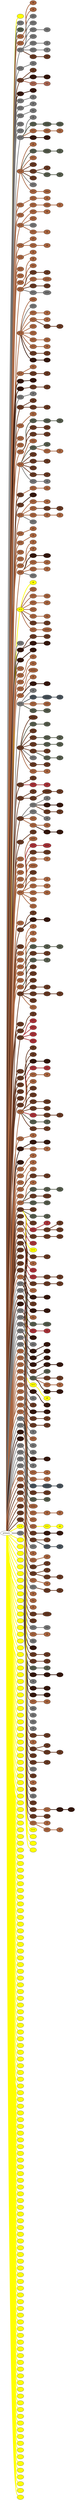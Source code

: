 graph {
 graph [rankdir=LR]
"primary" -- "K1" [penwidth=5,color=yellow]
"K1" [label=" ", style=filled, fillcolor=yellow]
"primary" -- "1" [penwidth=5,color="#777777"]
"1" [label="S U", style=filled, fillcolor="#777777"]
"primary" -- "2" [penwidth=5,color="#575E4E"]
"2" [label="S U", style=filled, fillcolor="#575E4E"]
"primary" -- "3" [penwidth=5,color="#A86540"]
"3" [label="S U", style=filled, fillcolor="#A86540"]
"3" -- "3:0" [penwidth=5,color="#A86540"]
"3:0" [label="\\8", style=filled, fillcolor="#A86540"]
"primary" -- "4" [penwidth=5,color="#A86540"]
"4" [label="S U", style=filled, fillcolor="#A86540"]
"4" -- "4:0" [penwidth=5,color="#A86540"]
"4:0" [label="\\8", style=filled, fillcolor="#A86540"]
"primary" -- "5" [penwidth=5,color="#777777"]
"5" [label="S U", style=filled, fillcolor="#777777"]
"5" -- "5:0" [penwidth=5,color="#777777"]
"5:0" [label="(///)", style=filled, fillcolor="#777777"]
"5" -- "5s1" [penwidth=5,color="#777777"]
"5s1" [label="S U", style=filled, fillcolor="#777777"]
"5" -- "5s2" [penwidth=5,color="#777777"]
"5s2" [label="S U", style=filled, fillcolor="#777777"]
"5s2" -- "5s2:0" [penwidth=5,color="#777777"]
"5s2:0" [label="(\\\\\\)", style=filled, fillcolor="#777777"]
"5" -- "5s3" [penwidth=5,color="#777777"]
"5s3" [label="S U", style=filled, fillcolor="#777777"]
"5" -- "5s4" [penwidth=5,color="#777777"]
"5s4" [label="S U", style=filled, fillcolor="#777777"]
"5s4" -- "5s4:0" [penwidth=5,color="#777777"]
"5s4:0" [label="\\8", style=filled, fillcolor="#777777"]
"5" -- "5s5" [penwidth=5,color="#777777"]
"5s5" [label="S U", style=filled, fillcolor="#777777"]
"5s5" -- "5s5:0" [penwidth=5,color="#777777"]
"5s5:0" [label="\\8", style=filled, fillcolor="#777777"]
"5" -- "5s6" [penwidth=5,color="#673923"]
"5s6" [label="S U", style=filled, fillcolor="#673923"]
"5s6" -- "5s6:0" [penwidth=5,color="#673923"]
"5s6:0" [label="(\\\\)", style=filled, fillcolor="#673923"]
"primary" -- "6" [penwidth=5,color="#777777"]
"6" [label="S U", style=filled, fillcolor="#777777"]
"6" -- "6:0" [penwidth=5,color="#777777"]
"6:0" [label="(\\\\)", style=filled, fillcolor="#777777"]
"primary" -- "7" [penwidth=5,color="#673923"]
"7" [label="S U", style=filled, fillcolor="#673923"]
"7" -- "7:0" [penwidth=5,color="#673923"]
"7:0" [label="\\8", style=filled, fillcolor="#673923"]
"7" -- "7s1" [penwidth=5,color="#35170C"]
"7s1" [label="S U", style=filled, fillcolor="#35170C"]
"7s1" -- "7s1:0" [penwidth=5,color="#35170C"]
"7s1:0" [label="\\8", style=filled, fillcolor="#35170C"]
"7" -- "7s2" [penwidth=5,color="#AA6651"]
"7s2" [label="S U", style=filled, fillcolor="#AA6651"]
"7s2" -- "7s2:0" [penwidth=5,color="#AA6651"]
"7s2:0" [label="(\\\\)", style=filled, fillcolor="#AA6651"]
"primary" -- "8" [penwidth=5,color="#35170C"]
"8" [label="S U", style=filled, fillcolor="#35170C"]
"8" -- "8:0" [penwidth=5,color="#35170C"]
"8:0" [label="\\8", style=filled, fillcolor="#35170C"]
"primary" -- "9" [penwidth=5,color="#777777"]
"9" [label="S U", style=filled, fillcolor="#777777"]
"9" -- "9:0" [penwidth=5,color="#777777"]
"9:0" [label="\\8", style=filled, fillcolor="#777777"]
"primary" -- "10" [penwidth=5,color="#777777"]
"10" [label="S U", style=filled, fillcolor="#777777"]
"10" -- "10:0" [penwidth=5,color="#777777"]
"10:0" [label="/8", style=filled, fillcolor="#777777"]
"primary" -- "11" [penwidth=5,color="#777777"]
"11" [label="S U", style=filled, fillcolor="#777777"]
"11" -- "11:0" [penwidth=5,color="#777777"]
"11:0" [label="(\\\\)", style=filled, fillcolor="#777777"]
"primary" -- "12" [penwidth=5,color="#777777"]
"12" [label="S U", style=filled, fillcolor="#777777"]
"primary" -- "13" [penwidth=5,color="#777777"]
"13" [label="S U", style=filled, fillcolor="#777777"]
"primary" -- "14" [penwidth=5,color="#777777"]
"14" [label="S U", style=filled, fillcolor="#777777"]
"14" -- "14:0" [penwidth=5,color="#777777"]
"14:0" [label="\\8", style=filled, fillcolor="#777777"]
"14" -- "14s1" [penwidth=5,color="#575E4E"]
"14s1" [label="S U", style=filled, fillcolor="#575E4E"]
"14s1" -- "14s1:0" [penwidth=5,color="#575E4E"]
"14s1:0" [label="(\\\\\\\\\\\\)", style=filled, fillcolor="#575E4E"]
"14s1:0" -- "14s1:1" [penwidth=5,color="#575E4E"]
"14s1:1" [label="(\\\\\\\\)", style=filled, fillcolor="#575E4E"]
"14" -- "14s2" [penwidth=5,color="#A86540"]
"14s2" [label="S U", style=filled, fillcolor="#A86540"]
"14s2" -- "14s2:0" [penwidth=5,color="#A86540"]
"14s2:0" [label="(\\\\\\\\)", style=filled, fillcolor="#A86540"]
"14s2:0" -- "14s2:1" [penwidth=5,color="#A86540"]
"14s2:1" [label="(\\\\)", style=filled, fillcolor="#A86540"]
"14" -- "14s3" [penwidth=5,color="#35170C"]
"14s3" [label="S U", style=filled, fillcolor="#35170C"]
"14s3" -- "14s3:0" [penwidth=5,color="#35170C"]
"14s3:0" [label="\\8", style=filled, fillcolor="#35170C"]
"primary" -- "15" [penwidth=5,color="#A86540"]
"15" [label="S U", style=filled, fillcolor="#A86540"]
"15" -- "15:0" [penwidth=5,color="#A86540"]
"15:0" [label="\\8", style=filled, fillcolor="#A86540"]
"15" -- "15s1" [penwidth=5,color="#575E4E"]
"15s1" [label="S U", style=filled, fillcolor="#575E4E"]
"15s1" -- "15s1:0" [penwidth=5,color="#575E4E"]
"15s1:0" [label="(\\\\\\\\\\)", style=filled, fillcolor="#575E4E"]
"15s1:0" -- "15s1:1" [penwidth=5,color="#575E4E"]
"15s1:1" [label="\\8", style=filled, fillcolor="#575E4E"]
"15" -- "15s2" [penwidth=5,color="#A86540"]
"15s2" [label="S U", style=filled, fillcolor="#A86540"]
"15" -- "15s3" [penwidth=5,color="#673923"]
"15s3" [label="S U", style=filled, fillcolor="#673923"]
"15" -- "15s4" [penwidth=5,color="#673923"]
"15s4" [label="S U", style=filled, fillcolor="#673923"]
"15s4" -- "15s4:0" [penwidth=5,color="#673923"]
"15s4:0" [label="\\8", style=filled, fillcolor="#673923"]
"15s4" -- "15s4s1" [penwidth=5,color="#575E4E"]
"15s4s1" [label="S U", style=filled, fillcolor="#575E4E"]
"15s4s1" -- "15s4s1:0" [penwidth=5,color="#575E4E"]
"15s4s1:0" [label="\\8", style=filled, fillcolor="#575E4E"]
"15" -- "15s5" [penwidth=5,color="#673923"]
"15s5" [label="S U", style=filled, fillcolor="#673923"]
"15" -- "15s6" [penwidth=5,color="#777777"]
"15s6" [label="S U", style=filled, fillcolor="#777777"]
"15" -- "15s7" [penwidth=5,color="#A86540"]
"15s7" [label="S U", style=filled, fillcolor="#A86540"]
"15s7" -- "15s7:0" [penwidth=5,color="#A86540"]
"15s7:0" [label="(\\\\\\\\)", style=filled, fillcolor="#A86540"]
"primary" -- "16" [penwidth=5,color="#A86540"]
"16" [label="S U", style=filled, fillcolor="#A86540"]
"16" -- "16s1" [penwidth=5,color="#A86540"]
"16s1" [label="S U", style=filled, fillcolor="#A86540"]
"16s1" -- "16s1:0" [penwidth=5,color="#A86540"]
"16s1:0" [label="\\8", style=filled, fillcolor="#A86540"]
"primary" -- "17" [penwidth=5,color="#A86540"]
"17" [label="S U", style=filled, fillcolor="#A86540"]
"17" -- "17s1" [penwidth=5,color="#A86540"]
"17s1" [label="S U", style=filled, fillcolor="#A86540"]
"17s1" -- "17s1:0" [penwidth=5,color="#A86540"]
"17s1:0" [label="(////)", style=filled, fillcolor="#A86540"]
"17s1:0" -- "17s1:1" [penwidth=5,color="#A86540"]
"17s1:1" [label="\\8", style=filled, fillcolor="#A86540"]
"primary" -- "18" [penwidth=5,color="#A86540"]
"18" [label="S U", style=filled, fillcolor="#A86540"]
"18" -- "18s1" [penwidth=5,color="#A86540"]
"18s1" [label="S U", style=filled, fillcolor="#A86540"]
"18s1" -- "18s1:0" [penwidth=5,color="#A86540"]
"18s1:0" [label="\\8", style=filled, fillcolor="#A86540"]
"18" -- "18s2" [penwidth=5,color="#A86540"]
"18s2" [label="S U", style=filled, fillcolor="#A86540"]
"18" -- "18s3" [penwidth=5,color="#777777"]
"18s3" [label="S U", style=filled, fillcolor="#777777"]
"18" -- "18s4" [penwidth=5,color="#A86540"]
"18s4" [label="S U", style=filled, fillcolor="#A86540"]
"18s4" -- "18s4:0" [penwidth=5,color="#A86540"]
"18s4:0" [label="\\8", style=filled, fillcolor="#A86540"]
"primary" -- "19" [penwidth=5,color="#A86540"]
"19" [label="S U", style=filled, fillcolor="#A86540"]
"19" -- "19:0" [penwidth=5,color="#A86540"]
"19:0" [label="(//)", style=filled, fillcolor="#A86540"]
"19" -- "19s1" [penwidth=5,color="#A86540"]
"19s1" [label="S U", style=filled, fillcolor="#A86540"]
"19s1" -- "19s1:0" [penwidth=5,color="#A86540"]
"19s1:0" [label="/8", style=filled, fillcolor="#A86540"]
"primary" -- "20" [penwidth=5,color="#A86540"]
"20" [label="S U", style=filled, fillcolor="#A86540"]
"20" -- "20:0" [penwidth=5,color="#A86540"]
"20:0" [label="\\8", style=filled, fillcolor="#A86540"]
"primary" -- "21" [penwidth=5,color="#A86540"]
"21" [label="S U", style=filled, fillcolor="#A86540"]
"primary" -- "22" [penwidth=5,color="#A86540"]
"22" [label="S U", style=filled, fillcolor="#A86540"]
"primary" -- "23" [penwidth=5,color="#A86540"]
"23" [label="S U", style=filled, fillcolor="#A86540"]
"23" -- "23:0" [penwidth=5,color="#A86540"]
"23:0" [label="\\8", style=filled, fillcolor="#A86540"]
"primary" -- "24" [penwidth=5,color="#A86540"]
"24" [label="S U", style=filled, fillcolor="#A86540"]
"24" -- "24:0" [penwidth=5,color="#A86540"]
"24:0" [label="(\\\\\\)", style=filled, fillcolor="#A86540"]
"24" -- "24s1" [penwidth=5,color="#673923"]
"24s1" [label="S U", style=filled, fillcolor="#673923"]
"24s1" -- "24s1:0" [penwidth=5,color="#673923"]
"24s1:0" [label="\\8", style=filled, fillcolor="#673923"]
"24" -- "24s2" [penwidth=5,color="#A86540"]
"24s2" [label="S U", style=filled, fillcolor="#A86540"]
"24s2" -- "24s2:0" [penwidth=5,color="#A86540"]
"24s2:0" [label="(//////)", style=filled, fillcolor="#A86540"]
"24" -- "24s3" [penwidth=5,color="#673923"]
"24s3" [label="S U", style=filled, fillcolor="#673923"]
"24s3" -- "24s3:0" [penwidth=5,color="#673923"]
"24s3:0" [label="(///)", style=filled, fillcolor="#673923"]
"24" -- "24s4" [penwidth=5,color="#777777"]
"24s4" [label="S U", style=filled, fillcolor="#777777"]
"24s4" -- "24s4:0" [penwidth=5,color="#777777"]
"24s4:0" [label="(/////)", style=filled, fillcolor="#777777"]
"primary" -- "25" [penwidth=5,color="#A86540"]
"25" [label="S U", style=filled, fillcolor="#A86540"]
"25" -- "25:0" [penwidth=5,color="#A86540"]
"25:0" [label="(\\\\\\\\)", style=filled, fillcolor="#A86540"]
"25" -- "25s1" [penwidth=5,color="#777777"]
"25s1" [label="S U", style=filled, fillcolor="#777777"]
"25" -- "25s2" [penwidth=5,color="#A86540"]
"25s2" [label="S U", style=filled, fillcolor="#A86540"]
"25s2" -- "25s2:0" [penwidth=5,color="#A86540"]
"25s2:0" [label="\\8", style=filled, fillcolor="#A86540"]
"25" -- "25s3" [penwidth=5,color="#A86540"]
"25s3" [label="S U", style=filled, fillcolor="#A86540"]
"25s3" -- "25s3:0" [penwidth=5,color="#A86540"]
"25s3:0" [label="\\8", style=filled, fillcolor="#A86540"]
"25s3" -- "25s3s1" [penwidth=5,color="#673923"]
"25s3s1" [label="S U", style=filled, fillcolor="#673923"]
"25s3s1" -- "25s3s1:0" [penwidth=5,color="#673923"]
"25s3s1:0" [label="\\8", style=filled, fillcolor="#673923"]
"25" -- "25s4" [penwidth=5,color="#A86540"]
"25s4" [label="S U", style=filled, fillcolor="#A86540"]
"25" -- "25s5" [penwidth=5,color="#A86540"]
"25s5" [label="S U", style=filled, fillcolor="#A86540"]
"25" -- "25s6" [penwidth=5,color="#A86540"]
"25s6" [label="S U", style=filled, fillcolor="#A86540"]
"25s6" -- "25s6:0" [penwidth=5,color="#A86540"]
"25s6:0" [label="(\\\\\\)", style=filled, fillcolor="#A86540"]
"25" -- "25s7" [penwidth=5,color="#A86540"]
"25s7" [label="S U", style=filled, fillcolor="#A86540"]
"25s7" -- "25s7:0" [penwidth=5,color="#A86540"]
"25s7:0" [label="\\8", style=filled, fillcolor="#A86540"]
"25" -- "25s8" [penwidth=5,color="#673923"]
"25s8" [label="S U", style=filled, fillcolor="#673923"]
"25s8" -- "25s8:0" [penwidth=5,color="#673923"]
"25s8:0" [label="\\8", style=filled, fillcolor="#673923"]
"25" -- "25s9" [penwidth=5,color="#35170C"]
"25s9" [label="S U", style=filled, fillcolor="#35170C"]
"25s9" -- "25s9:0" [penwidth=5,color="#35170C"]
"25s9:0" [label="(//)", style=filled, fillcolor="#35170C"]
"primary" -- "26" [penwidth=5,color="#A86540"]
"26" [label="S U", style=filled, fillcolor="#A86540"]
"26" -- "26:0" [penwidth=5,color="#A86540"]
"26:0" [label="(\\\\)", style=filled, fillcolor="#A86540"]
"26" -- "26s1" [penwidth=5,color="#673923"]
"26s1" [label="S U", style=filled, fillcolor="#673923"]
"26s1" -- "26s1:0" [penwidth=5,color="#673923"]
"26s1:0" [label="/8", style=filled, fillcolor="#673923"]
"primary" -- "27" [penwidth=5,color="#35170C"]
"27" [label="S U", style=filled, fillcolor="#35170C"]
"27" -- "27:0" [penwidth=5,color="#35170C"]
"27:0" [label="(\\\\)", style=filled, fillcolor="#35170C"]
"primary" -- "28" [penwidth=5,color="#35170C"]
"28" [label="S U", style=filled, fillcolor="#35170C"]
"28" -- "28s1" [penwidth=5,color="#673923"]
"28s1" [label="S U", style=filled, fillcolor="#673923"]
"28s1" -- "28s1:0" [penwidth=5,color="#673923"]
"28s1:0" [label="\\8", style=filled, fillcolor="#673923"]
"primary" -- "29" [penwidth=5,color="#777777"]
"29" [label="S U", style=filled, fillcolor="#777777"]
"29" -- "29:0" [penwidth=5,color="#777777"]
"29:0" [label="/8", style=filled, fillcolor="#777777"]
"primary" -- "30" [penwidth=5,color="#673923"]
"30" [label="S U", style=filled, fillcolor="#673923"]
"30" -- "30:0" [penwidth=5,color="#673923"]
"30:0" [label="/8", style=filled, fillcolor="#673923"]
"30" -- "30s1" [penwidth=5,color="#673923"]
"30s1" [label="S U", style=filled, fillcolor="#673923"]
"30s1" -- "30s1:0" [penwidth=5,color="#673923"]
"30s1:0" [label="\\8", style=filled, fillcolor="#673923"]
"primary" -- "31" [penwidth=5,color="#A86540"]
"31" [label="S U", style=filled, fillcolor="#A86540"]
"31" -- "31:0" [penwidth=5,color="#A86540"]
"31:0" [label="(\\\\)", style=filled, fillcolor="#A86540"]
"primary" -- "32" [penwidth=5,color="#A86540"]
"32" [label="S U", style=filled, fillcolor="#A86540"]
"primary" -- "33" [penwidth=5,color="#A86540"]
"33" [label="S U", style=filled, fillcolor="#A86540"]
"primary" -- "34" [penwidth=5,color="#A86540"]
"34" [label="S U", style=filled, fillcolor="#A86540"]
"34" -- "34s1" [penwidth=5,color="#575E4E"]
"34s1" [label="S U", style=filled, fillcolor="#575E4E"]
"34s1" -- "34s1:0" [penwidth=5,color="#575E4E"]
"34s1:0" [label="(\\\\\\\\)", style=filled, fillcolor="#575E4E"]
"34s1:0" -- "34s1:1" [penwidth=5,color="#575E4E"]
"34s1:1" [label="(\\\\)", style=filled, fillcolor="#575E4E"]
"34" -- "34s2" [penwidth=5,color="#673923"]
"34s2" [label="S U", style=filled, fillcolor="#673923"]
"34s2" -- "34s2:0" [penwidth=5,color="#673923"]
"34s2:0" [label="(///)", style=filled, fillcolor="#673923"]
"34" -- "34s3" [penwidth=5,color="#673923"]
"34s3" [label="S U", style=filled, fillcolor="#673923"]
"34s3" -- "34s3:0" [penwidth=5,color="#673923"]
"34s3:0" [label="(\\\\)", style=filled, fillcolor="#673923"]
"primary" -- "35" [penwidth=5,color="#A86540"]
"35" [label="S U", style=filled, fillcolor="#A86540"]
"35" -- "35:0" [penwidth=5,color="#A86540"]
"35:0" [label="(\\\\\\\\)", style=filled, fillcolor="#A86540"]
"35" -- "35s1" [penwidth=5,color="#575E4E"]
"35s1" [label="S U", style=filled, fillcolor="#575E4E"]
"35s1" -- "35s1:0" [penwidth=5,color="#575E4E"]
"35s1:0" [label="(\\\\)", style=filled, fillcolor="#575E4E"]
"35s1" -- "35s1s1" [penwidth=5,color="#A86540"]
"35s1s1" [label="S U", style=filled, fillcolor="#A86540"]
"35s1s1" -- "35s1s1:0" [penwidth=5,color="#A86540"]
"35s1s1:0" [label="\\8", style=filled, fillcolor="#A86540"]
"35" -- "35s2" [penwidth=5,color="#673923"]
"35s2" [label="S U", style=filled, fillcolor="#673923"]
"35" -- "35s3" [penwidth=5,color="#673923"]
"35s3" [label="S U", style=filled, fillcolor="#673923"]
"35s3" -- "35s3:0" [penwidth=5,color="#673923"]
"35s3:0" [label="\\8", style=filled, fillcolor="#673923"]
"35" -- "35s4" [penwidth=5,color="#673923"]
"35s4" [label="S U", style=filled, fillcolor="#673923"]
"35" -- "35s5" [penwidth=5,color="#673923"]
"35s5" [label="S U", style=filled, fillcolor="#673923"]
"35s5" -- "35s5:0" [penwidth=5,color="#673923"]
"35s5:0" [label="\\8", style=filled, fillcolor="#673923"]
"35" -- "35s6" [penwidth=5,color="#777777"]
"35s6" [label="S U", style=filled, fillcolor="#777777"]
"35s6" -- "35s6:0" [penwidth=5,color="#777777"]
"35s6:0" [label="\\8", style=filled, fillcolor="#777777"]
"primary" -- "36" [penwidth=5,color="#673923"]
"36" [label="S U", style=filled, fillcolor="#673923"]
"36" -- "36s1" [penwidth=5,color="#A86540"]
"36s1" [label="S U", style=filled, fillcolor="#A86540"]
"36s1" -- "36s1:0" [penwidth=5,color="#A86540"]
"36s1:0" [label="(\\\\)", style=filled, fillcolor="#A86540"]
"primary" -- "37" [penwidth=5,color="#673923"]
"37" [label="S U", style=filled, fillcolor="#673923"]
"37" -- "37s1" [penwidth=5,color="#35170C"]
"37s1" [label="S U", style=filled, fillcolor="#35170C"]
"primary" -- "38" [penwidth=5,color="#A86540"]
"38" [label="S U", style=filled, fillcolor="#A86540"]
"38" -- "38s1" [penwidth=5,color="#A86540"]
"38s1" [label="S U", style=filled, fillcolor="#A86540"]
"38s1" -- "38s1:0" [penwidth=5,color="#A86540"]
"38s1:0" [label="\\8", style=filled, fillcolor="#A86540"]
"38" -- "38s2" [penwidth=5,color="#A86540"]
"38s2" [label="S U", style=filled, fillcolor="#A86540"]
"38s2" -- "38s2s1" [penwidth=5,color="#673923"]
"38s2s1" [label="S U", style=filled, fillcolor="#673923"]
"38s2s1" -- "38s2s1:0" [penwidth=5,color="#673923"]
"38s2s1:0" [label="\\8", style=filled, fillcolor="#673923"]
"38" -- "38s3" [penwidth=5,color="#A86540"]
"38s3" [label="S U", style=filled, fillcolor="#A86540"]
"38s3" -- "38s3:0" [penwidth=5,color="#A86540"]
"38s3:0" [label="\\8", style=filled, fillcolor="#A86540"]
"38s3:0" -- "38s3:1" [penwidth=5,color="#A86540"]
"38s3:1" [label="\\8", style=filled, fillcolor="#A86540"]
"38" -- "38s4" [penwidth=5,color="#777777"]
"38s4" [label="S U", style=filled, fillcolor="#777777"]
"primary" -- "39" [penwidth=5,color="#A86540"]
"39" [label="S U", style=filled, fillcolor="#A86540"]
"39" -- "39:0" [penwidth=5,color="#A86540"]
"39:0" [label="(//)", style=filled, fillcolor="#A86540"]
"primary" -- "40" [penwidth=5,color="#A86540"]
"40" [label="S U", style=filled, fillcolor="#A86540"]
"40" -- "40:0" [penwidth=5,color="#A86540"]
"40:0" [label="\\8", style=filled, fillcolor="#A86540"]
"primary" -- "41" [penwidth=5,color="#A86540"]
"41" [label="S U", style=filled, fillcolor="#A86540"]
"primary" -- "42" [penwidth=5,color="#A86540"]
"42" [label="S U", style=filled, fillcolor="#A86540"]
"primary" -- "43" [penwidth=5,color="#A86540"]
"43" [label="S U", style=filled, fillcolor="#A86540"]
"43" -- "43:0" [penwidth=5,color="#A86540"]
"43:0" [label="/8", style=filled, fillcolor="#A86540"]
"primary" -- "44" [penwidth=5,color="#A86540"]
"44" [label="S U", style=filled, fillcolor="#A86540"]
"44" -- "44:0" [penwidth=5,color="#A86540"]
"44:0" [label="/8", style=filled, fillcolor="#A86540"]
"44" -- "44s1" [penwidth=5,color="#35170C"]
"44s1" [label="S U", style=filled, fillcolor="#35170C"]
"44s1" -- "44s1:0" [penwidth=5,color="#35170C"]
"44s1:0" [label="(////)", style=filled, fillcolor="#35170C"]
"44" -- "44s2" [penwidth=5,color="#A86540"]
"44s2" [label="S U", style=filled, fillcolor="#A86540"]
"44s2" -- "44s2:0" [penwidth=5,color="#A86540"]
"44s2:0" [label="(//)", style=filled, fillcolor="#A86540"]
"44" -- "44s3" [penwidth=5,color="#A86540"]
"44s3" [label="S U", style=filled, fillcolor="#A86540"]
"44s3" -- "44s3:0" [penwidth=5,color="#A86540"]
"44s3:0" [label="\\8", style=filled, fillcolor="#A86540"]
"44" -- "44s4" [penwidth=5,color="#777777"]
"44s4" [label="S U", style=filled, fillcolor="#777777"]
"primary" -- "45" [penwidth=5,color=yellow]
"45" [label="S U", style=filled, fillcolor=yellow]
"45" -- "45:0" [penwidth=5,color=yellow]
"45:0" [label="\\8", style=filled, fillcolor=yellow]
"45" -- "45s1" [penwidth=5,color="#A86540"]
"45s1" [label="S U", style=filled, fillcolor="#A86540"]
"45" -- "45s2" [penwidth=5,color="#A86540"]
"45s2" [label="S U", style=filled, fillcolor="#A86540"]
"45s2" -- "45s2:0" [penwidth=5,color="#A86540"]
"45s2:0" [label="(\\\\\\)", style=filled, fillcolor="#A86540"]
"45" -- "45s3" [penwidth=5,color="#A86540"]
"45s3" [label="S U", style=filled, fillcolor="#A86540"]
"45s3" -- "45s3:0" [penwidth=5,color="#A86540"]
"45s3:0" [label="(//)", style=filled, fillcolor="#A86540"]
"45" -- "45s4" [penwidth=5,color="#A86540"]
"45s4" [label="S U", style=filled, fillcolor="#A86540"]
"45" -- "45s5" [penwidth=5,color="#A86540"]
"45s5" [label="S U", style=filled, fillcolor="#A86540"]
"45s5" -- "45s5:0" [penwidth=5,color="#A86540"]
"45s5:0" [label="(\\\\)", style=filled, fillcolor="#A86540"]
"45" -- "45s6" [penwidth=5,color="#673923"]
"45s6" [label="S U", style=filled, fillcolor="#673923"]
"45s6" -- "45s6:0" [penwidth=5,color="#673923"]
"45s6:0" [label="(\\\\)", style=filled, fillcolor="#673923"]
"45" -- "45s7" [penwidth=5,color="#A86540"]
"45s7" [label="S U", style=filled, fillcolor="#A86540"]
"45s7" -- "45s7:0" [penwidth=5,color="#A86540"]
"45s7:0" [label="(///////)", style=filled, fillcolor="#A86540"]
"primary" -- "46" [penwidth=5,color="#777777"]
"46" [label="S U", style=filled, fillcolor="#777777"]
"primary" -- "47" [penwidth=5,color="#35170C"]
"47" [label="S U", style=filled, fillcolor="#35170C"]
"47" -- "47s1" [penwidth=5,color="#673923"]
"47s1" [label="S U", style=filled, fillcolor="#673923"]
"47s1" -- "47s1:0" [penwidth=5,color="#673923"]
"47s1:0" [label="(\\\\\\)", style=filled, fillcolor="#673923"]
"47" -- "47s2" [penwidth=5,color="#35170C"]
"47s2" [label="S U", style=filled, fillcolor="#35170C"]
"47s2" -- "47s2:0" [penwidth=5,color="#35170C"]
"47s2:0" [label="\\8", style=filled, fillcolor="#35170C"]
"primary" -- "48" [penwidth=5,color="#35170C"]
"48" [label="S U", style=filled, fillcolor="#35170C"]
"48" -- "48:0" [penwidth=5,color="#35170C"]
"48:0" [label="\\8", style=filled, fillcolor="#35170C"]
"primary" -- "49" [penwidth=5,color="#A86540"]
"49" [label="S U", style=filled, fillcolor="#A86540"]
"primary" -- "50" [penwidth=5,color="#A86540"]
"50" [label="S U", style=filled, fillcolor="#A86540"]
"50" -- "50:0" [penwidth=5,color="#A86540"]
"50:0" [label="(\\\\)", style=filled, fillcolor="#A86540"]
"primary" -- "51" [penwidth=5,color="#A86540"]
"51" [label="S U", style=filled, fillcolor="#A86540"]
"51" -- "51:0" [penwidth=5,color="#A86540"]
"51:0" [label="(\\\\)", style=filled, fillcolor="#A86540"]
"primary" -- "52" [penwidth=5,color="#A86540"]
"52" [label="S U", style=filled, fillcolor="#A86540"]
"52" -- "52:0" [penwidth=5,color="#A86540"]
"52:0" [label="(\\\\\\\\\\\\\\)", style=filled, fillcolor="#A86540"]
"primary" -- "53" [penwidth=5,color="#A86540"]
"53" [label="S U", style=filled, fillcolor="#A86540"]
"53" -- "53:0" [penwidth=5,color="#A86540"]
"53:0" [label="\\8", style=filled, fillcolor="#A86540"]
"53" -- "53s1" [penwidth=5,color="#35170C"]
"53s1" [label="S U", style=filled, fillcolor="#35170C"]
"53s1" -- "53s1:0" [penwidth=5,color="#35170C"]
"53s1:0" [label="\\8", style=filled, fillcolor="#35170C"]
"primary" -- "54" [penwidth=5,color="#777777"]
"54" [label="S U", style=filled, fillcolor="#777777"]
"54" -- "54:0" [penwidth=5,color="#777777"]
"54:0" [label="\\8", style=filled, fillcolor="#777777"]
"54" -- "54s1" [penwidth=5,color="#4A545C"]
"54s1" [label="S U", style=filled, fillcolor="#4A545C"]
"54s1" -- "54s1:0" [penwidth=5,color="#4A545C"]
"54s1:0" [label="(///////)", style=filled, fillcolor="#4A545C"]
"54s1:0" -- "54s1:1" [penwidth=5,color="#4A545C"]
"54s1:1" [label="(\\\\)", style=filled, fillcolor="#4A545C"]
"54" -- "54s2" [penwidth=5,color="#A86540"]
"54s2" [label="S U", style=filled, fillcolor="#A86540"]
"54s2" -- "54s2:0" [penwidth=5,color="#A86540"]
"54s2:0" [label="(////)", style=filled, fillcolor="#A86540"]
"54" -- "54s3" [penwidth=5,color="#575E4E"]
"54s3" [label="S U", style=filled, fillcolor="#575E4E"]
"54s3" -- "54s3:0" [penwidth=5,color="#575E4E"]
"54s3:0" [label="(\\\\\\\\)", style=filled, fillcolor="#575E4E"]
"primary" -- "55" [penwidth=5,color="#673923"]
"55" [label="S U", style=filled, fillcolor="#673923"]
"55" -- "55:0" [penwidth=5,color="#673923"]
"55:0" [label="(\\\\\\\\\\\\)", style=filled, fillcolor="#673923"]
"55" -- "55s1" [penwidth=5,color="#575E4E"]
"55s1" [label="S U", style=filled, fillcolor="#575E4E"]
"55s1" -- "55s1:0" [penwidth=5,color="#575E4E"]
"55s1:0" [label="(\\\\\\)", style=filled, fillcolor="#575E4E"]
"55" -- "55s2" [penwidth=5,color="#673923"]
"55s2" [label="S U", style=filled, fillcolor="#673923"]
"55" -- "55s3" [penwidth=5,color="#673923"]
"55s3" [label="S U", style=filled, fillcolor="#673923"]
"55s3" -- "55s3s1" [penwidth=5,color="#575E4E"]
"55s3s1" [label="S U", style=filled, fillcolor="#575E4E"]
"55s3s1" -- "55s3s1:0" [penwidth=5,color="#575E4E"]
"55s3s1:0" [label="\\8", style=filled, fillcolor="#575E4E"]
"55" -- "55s4" [penwidth=5,color="#673923"]
"55s4" [label="S U", style=filled, fillcolor="#673923"]
"55s4" -- "55s4s1" [penwidth=5,color="#575E4E"]
"55s4s1" [label="S U", style=filled, fillcolor="#575E4E"]
"55s4s1" -- "55s4s1:0" [penwidth=5,color="#575E4E"]
"55s4s1:0" [label="(\\\\)", style=filled, fillcolor="#575E4E"]
"55" -- "55s5" [penwidth=5,color="#673923"]
"55s5" [label="S U", style=filled, fillcolor="#673923"]
"55s5" -- "55s5:0" [penwidth=5,color="#673923"]
"55s5:0" [label="\\8", style=filled, fillcolor="#673923"]
"55s5" -- "55s5s1" [penwidth=5,color="#575E4E"]
"55s5s1" [label="S U", style=filled, fillcolor="#575E4E"]
"55s5s1" -- "55s5s1:0" [penwidth=5,color="#575E4E"]
"55s5s1:0" [label="\\8", style=filled, fillcolor="#575E4E"]
"55" -- "55s6" [penwidth=5,color="#777777"]
"55s6" [label="S U", style=filled, fillcolor="#777777"]
"55" -- "55s7" [penwidth=5,color="#673923"]
"55s7" [label="S U", style=filled, fillcolor="#673923"]
"55s7" -- "55s7:0" [penwidth=5,color="#673923"]
"55s7:0" [label="(\\\\)", style=filled, fillcolor="#673923"]
"55" -- "55s8" [penwidth=5,color="#A86540"]
"55s8" [label="S U", style=filled, fillcolor="#A86540"]
"55s8" -- "55s8:0" [penwidth=5,color="#A86540"]
"55s8:0" [label="\\8", style=filled, fillcolor="#A86540"]
"primary" -- "56" [penwidth=5,color="#673923"]
"56" [label="S U", style=filled, fillcolor="#673923"]
"56" -- "56:0" [penwidth=5,color="#673923"]
"56:0" [label="(//)", style=filled, fillcolor="#673923"]
"56" -- "56s1" [penwidth=5,color="#AB343A"]
"56s1" [label="S U", style=filled, fillcolor="#AB343A"]
"56s1" -- "56s1:0" [penwidth=5,color="#AB343A"]
"56s1:0" [label="(//)", style=filled, fillcolor="#AB343A"]
"primary" -- "57" [penwidth=5,color="#673923"]
"57" [label="S U", style=filled, fillcolor="#673923"]
"57" -- "57:0" [penwidth=5,color="#673923"]
"57:0" [label="\\8", style=filled, fillcolor="#673923"]
"57" -- "57s1" [penwidth=5,color="#673923"]
"57s1" [label="S U", style=filled, fillcolor="#673923"]
"57s1" -- "57s1:0" [penwidth=5,color="#673923"]
"57s1:0" [label="(///////)", style=filled, fillcolor="#673923"]
"57s1:0" -- "57s1:1" [penwidth=5,color="#673923"]
"57s1:1" [label="/8", style=filled, fillcolor="#673923"]
"primary" -- "58" [penwidth=5,color="#673923"]
"58" [label="S U", style=filled, fillcolor="#673923"]
"58" -- "58s1" [penwidth=5,color="#777777"]
"58s1" [label="S U", style=filled, fillcolor="#777777"]
"58s1" -- "58s1:0" [penwidth=5,color="#777777"]
"58s1:0" [label="\\8", style=filled, fillcolor="#777777"]
"58s1" -- "58s1s1" [penwidth=5,color="#35170C"]
"58s1s1" [label="S U", style=filled, fillcolor="#35170C"]
"58s1s1" -- "58s1s1:0" [penwidth=5,color="#35170C"]
"58s1s1:0" [label="\\8", style=filled, fillcolor="#35170C"]
"58s1" -- "58s1s2" [penwidth=5,color="#673923"]
"58s1s2" [label="S U", style=filled, fillcolor="#673923"]
"58s1s2" -- "58s1s2:0" [penwidth=5,color="#673923"]
"58s1s2:0" [label="\\8", style=filled, fillcolor="#673923"]
"58" -- "58s2" [penwidth=5,color="#777777"]
"58s2" [label="S U", style=filled, fillcolor="#777777"]
"58s2" -- "58s2:0" [penwidth=5,color="#777777"]
"58s2:0" [label="\\8", style=filled, fillcolor="#777777"]
"58" -- "58s3" [penwidth=5,color="#A86540"]
"58s3" [label="S U", style=filled, fillcolor="#A86540"]
"58" -- "58s4" [penwidth=5,color="#A86540"]
"58s4" [label="S U", style=filled, fillcolor="#A86540"]
"58s4" -- "58s4:0" [penwidth=5,color="#A86540"]
"58s4:0" [label="(\\\\)", style=filled, fillcolor="#A86540"]
"58s4" -- "58s4s1" [penwidth=5,color="#35170C"]
"58s4s1" [label="S U", style=filled, fillcolor="#35170C"]
"58s4s1" -- "58s4s1:0" [penwidth=5,color="#35170C"]
"58s4s1:0" [label="/8", style=filled, fillcolor="#35170C"]
"primary" -- "59" [penwidth=5,color="#673923"]
"59" [label="S U", style=filled, fillcolor="#673923"]
"59" -- "59:0" [penwidth=5,color="#673923"]
"59:0" [label="(///)", style=filled, fillcolor="#673923"]
"primary" -- "60" [penwidth=5,color="#A86540"]
"60" [label="S U", style=filled, fillcolor="#A86540"]
"primary" -- "61" [penwidth=5,color="#A86540"]
"61" [label="S U", style=filled, fillcolor="#A86540"]
"primary" -- "62" [penwidth=5,color="#A86540"]
"62" [label="S U", style=filled, fillcolor="#A86540"]
"primary" -- "63" [penwidth=5,color="#A86540"]
"63" [label="S U", style=filled, fillcolor="#A86540"]
"primary" -- "64" [penwidth=5,color="#A86540"]
"64" [label="S U", style=filled, fillcolor="#A86540"]
"64" -- "64:0" [penwidth=5,color="#A86540"]
"64:0" [label="(/////)", style=filled, fillcolor="#A86540"]
"64" -- "64s1" [penwidth=5,color="#AB343A"]
"64s1" [label="S U", style=filled, fillcolor="#AB343A"]
"64s1" -- "64s1:0" [penwidth=5,color="#AB343A"]
"64s1:0" [label="(/////)", style=filled, fillcolor="#AB343A"]
"64" -- "64s2" [penwidth=5,color="#673923"]
"64s2" [label="S U", style=filled, fillcolor="#673923"]
"64s2" -- "64s2:0" [penwidth=5,color="#673923"]
"64s2:0" [label="(\\\\\\\\)", style=filled, fillcolor="#673923"]
"64" -- "64s3" [penwidth=5,color="#A86540"]
"64s3" [label="S U", style=filled, fillcolor="#A86540"]
"64s3" -- "64s3:0" [penwidth=5,color="#A86540"]
"64s3:0" [label="\\8", style=filled, fillcolor="#A86540"]
"primary" -- "65" [penwidth=5,color="#A86540"]
"65" [label="S U", style=filled, fillcolor="#A86540"]
"65" -- "65:0" [penwidth=5,color="#A86540"]
"65:0" [label="(\\\\\\\\\\\\)", style=filled, fillcolor="#A86540"]
"65" -- "65s1" [penwidth=5,color="#673923"]
"65s1" [label="S U", style=filled, fillcolor="#673923"]
"65" -- "65s2" [penwidth=5,color="#A86540"]
"65s2" [label="S U", style=filled, fillcolor="#A86540"]
"65s2" -- "65s2:0" [penwidth=5,color="#A86540"]
"65s2:0" [label="\\8", style=filled, fillcolor="#A86540"]
"65" -- "65s3" [penwidth=5,color="#A86540"]
"65s3" [label="S U", style=filled, fillcolor="#A86540"]
"65s3" -- "65s3:0" [penwidth=5,color="#A86540"]
"65s3:0" [label="\\8", style=filled, fillcolor="#A86540"]
"65" -- "65s4" [penwidth=5,color="#A86540"]
"65s4" [label="S U", style=filled, fillcolor="#A86540"]
"65s4" -- "65s4:0" [penwidth=5,color="#A86540"]
"65s4:0" [label="(\\\\)", style=filled, fillcolor="#A86540"]
"65" -- "65s5" [penwidth=5,color="#A86540"]
"65s5" [label="S U", style=filled, fillcolor="#A86540"]
"65" -- "65s6" [penwidth=5,color="#A86540"]
"65s6" [label="S U", style=filled, fillcolor="#A86540"]
"primary" -- "66" [penwidth=5,color="#A86540"]
"66" [label="S U", style=filled, fillcolor="#A86540"]
"primary" -- "67" [penwidth=5,color="#673923"]
"67" [label="S U", style=filled, fillcolor="#673923"]
"67" -- "67:0" [penwidth=5,color="#673923"]
"67:0" [label="\\8", style=filled, fillcolor="#673923"]
"67" -- "67s1" [penwidth=5,color="#35170C"]
"67s1" [label="S U", style=filled, fillcolor="#35170C"]
"67s1" -- "67s1:0" [penwidth=5,color="#35170C"]
"67s1:0" [label="\\8", style=filled, fillcolor="#35170C"]
"primary" -- "68" [penwidth=5,color="#673923"]
"68" [label="S U", style=filled, fillcolor="#673923"]
"primary" -- "69" [penwidth=5,color="#A86540"]
"69" [label="S U", style=filled, fillcolor="#A86540"]
"69" -- "69:0" [penwidth=5,color="#A86540"]
"69:0" [label="\\8", style=filled, fillcolor="#A86540"]
"primary" -- "70" [penwidth=5,color="#A86540"]
"70" [label="S U", style=filled, fillcolor="#A86540"]
"primary" -- "71" [penwidth=5,color="#A86540"]
"71" [label="S U", style=filled, fillcolor="#A86540"]
"71" -- "71:0" [penwidth=5,color="#A86540"]
"71:0" [label="\\8", style=filled, fillcolor="#A86540"]
"primary" -- "72" [penwidth=5,color="#A86540"]
"72" [label="S U", style=filled, fillcolor="#A86540"]
"72" -- "72:0" [penwidth=5,color="#A86540"]
"72:0" [label="(\\\\)", style=filled, fillcolor="#A86540"]
"primary" -- "73" [penwidth=5,color="#A86540"]
"73" [label="S U", style=filled, fillcolor="#A86540"]
"primary" -- "74" [penwidth=5,color="#A86540"]
"74" [label="S U", style=filled, fillcolor="#A86540"]
"74" -- "74s1" [penwidth=5,color="#575E4E"]
"74s1" [label="S U", style=filled, fillcolor="#575E4E"]
"74s1" -- "74s1:0" [penwidth=5,color="#575E4E"]
"74s1:0" [label="\\8", style=filled, fillcolor="#575E4E"]
"74s1:0" -- "74s1:1" [penwidth=5,color="#575E4E"]
"74s1:1" [label="(\\\\)", style=filled, fillcolor="#575E4E"]
"74" -- "74s2" [penwidth=5,color="#673923"]
"74s2" [label="S U", style=filled, fillcolor="#673923"]
"74s2" -- "74s2:0" [penwidth=5,color="#673923"]
"74s2:0" [label="\\8", style=filled, fillcolor="#673923"]
"74" -- "74s3" [penwidth=5,color="#575E4E"]
"74s3" [label="S U", style=filled, fillcolor="#575E4E"]
"74s3" -- "74s3:0" [penwidth=5,color="#575E4E"]
"74s3:0" [label="\\8", style=filled, fillcolor="#575E4E"]
"primary" -- "75" [penwidth=5,color="#673923"]
"75" [label="S R", style=filled, fillcolor="#673923"]
"75" -- "75:0" [penwidth=5,color="#673923"]
"75:0" [label="(//)", style=filled, fillcolor="#673923"]
"75" -- "75s1" [penwidth=5,color="#673923"]
"75s1" [label="S U", style=filled, fillcolor="#673923"]
"75" -- "75s2" [penwidth=5,color="#673923"]
"75s2" [label="S U", style=filled, fillcolor="#673923"]
"75" -- "75s3" [penwidth=5,color="#673923"]
"75s3" [label="S U", style=filled, fillcolor="#673923"]
"75s3" -- "75s3:0" [penwidth=5,color="#673923"]
"75s3:0" [label="\\8", style=filled, fillcolor="#673923"]
"75" -- "75s4" [penwidth=5,color="#673923"]
"75s4" [label="S U", style=filled, fillcolor="#673923"]
"75s4" -- "75s4s1" [penwidth=5,color="#673923"]
"75s4s1" [label="S U", style=filled, fillcolor="#673923"]
"75s4s1" -- "75s4s1:0" [penwidth=5,color="#673923"]
"75s4s1:0" [label="/8", style=filled, fillcolor="#673923"]
"75" -- "75s5" [penwidth=5,color="#673923"]
"75s5" [label="S U", style=filled, fillcolor="#673923"]
"75" -- "75s6" [penwidth=5,color="#A86540"]
"75s6" [label="S U", style=filled, fillcolor="#A86540"]
"primary" -- "76" [penwidth=5,color="#673923"]
"76" [label="S U", style=filled, fillcolor="#673923"]
"primary" -- "77" [penwidth=5,color="#673923"]
"77" [label="S U", style=filled, fillcolor="#673923"]
"77" -- "77:0" [penwidth=5,color="#673923"]
"77:0" [label="\\8", style=filled, fillcolor="#673923"]
"primary" -- "78" [penwidth=5,color="#673923"]
"78" [label="S U", style=filled, fillcolor="#673923"]
"78" -- "78s1" [penwidth=5,color="#AB343A"]
"78s1" [label="S U", style=filled, fillcolor="#AB343A"]
"78" -- "78s2" [penwidth=5,color="#AB343A"]
"78s2" [label="S U", style=filled, fillcolor="#AB343A"]
"78" -- "78s3" [penwidth=5,color="#AB343A"]
"78s3" [label="S U", style=filled, fillcolor="#AB343A"]
"78" -- "78s4" [penwidth=5,color="#AB343A"]
"78s4" [label="S U", style=filled, fillcolor="#AB343A"]
"primary" -- "79" [penwidth=5,color="#673923"]
"79" [label="S U", style=filled, fillcolor="#673923"]
"primary" -- "80" [penwidth=5,color="#673923"]
"80" [label="S U", style=filled, fillcolor="#673923"]
"80" -- "80:0" [penwidth=5,color="#673923"]
"80:0" [label="\\8", style=filled, fillcolor="#673923"]
"primary" -- "81" [penwidth=5,color="#673923"]
"81" [label="S U", style=filled, fillcolor="#673923"]
"primary" -- "82" [penwidth=5,color="#673923"]
"82" [label="S U", style=filled, fillcolor="#673923"]
"primary" -- "83" [penwidth=5,color="#673923"]
"83" [label="S U", style=filled, fillcolor="#673923"]
"primary" -- "84" [penwidth=5,color="#673923"]
"84" [label="S U", style=filled, fillcolor="#673923"]
"84" -- "84:0" [penwidth=5,color="#673923"]
"84:0" [label="\\8", style=filled, fillcolor="#673923"]
"84" -- "84s1" [penwidth=5,color="#35170C"]
"84s1" [label="S U", style=filled, fillcolor="#35170C"]
"84s1" -- "84s1:0" [penwidth=5,color="#35170C"]
"84s1:0" [label="/8", style=filled, fillcolor="#35170C"]
"84" -- "84s2" [penwidth=5,color="#AB343A"]
"84s2" [label="S U", style=filled, fillcolor="#AB343A"]
"84s2" -- "84s2:0" [penwidth=5,color="#AB343A"]
"84s2:0" [label="(///)", style=filled, fillcolor="#AB343A"]
"84" -- "84s3" [penwidth=5,color="#A86540"]
"84s3" [label="S U", style=filled, fillcolor="#A86540"]
"84s3" -- "84s3:0" [penwidth=5,color="#A86540"]
"84s3:0" [label="\\8", style=filled, fillcolor="#A86540"]
"primary" -- "85" [penwidth=5,color="#A86540"]
"85" [label="S U", style=filled, fillcolor="#A86540"]
"85" -- "85:0" [penwidth=5,color="#A86540"]
"85:0" [label="(\\\\\\)", style=filled, fillcolor="#A86540"]
"85" -- "85s1" [penwidth=5,color="#673923"]
"85s1" [label="S U", style=filled, fillcolor="#673923"]
"85" -- "85s2" [penwidth=5,color="#673923"]
"85s2" [label="S U", style=filled, fillcolor="#673923"]
"85" -- "85s3" [penwidth=5,color="#673923"]
"85s3" [label="S U", style=filled, fillcolor="#673923"]
"85s3" -- "85s3:0" [penwidth=5,color="#673923"]
"85s3:0" [label="(\\\\\\\\)", style=filled, fillcolor="#673923"]
"85" -- "85s4" [penwidth=5,color="#673923"]
"85s4" [label="S U", style=filled, fillcolor="#673923"]
"85s4" -- "85s4:0" [penwidth=5,color="#673923"]
"85s4:0" [label="(\\\\\\)", style=filled, fillcolor="#673923"]
"85" -- "85s5" [penwidth=5,color="#AB343A"]
"85s5" [label="S U", style=filled, fillcolor="#AB343A"]
"85s5" -- "85s5s1" [penwidth=5,color="#673923"]
"85s5s1" [label="S U", style=filled, fillcolor="#673923"]
"85s5s1" -- "85s5s1:0" [penwidth=5,color="#673923"]
"85s5s1:0" [label="\\8", style=filled, fillcolor="#673923"]
"85" -- "85s6" [penwidth=5,color="#575E4E"]
"85s6" [label="S U", style=filled, fillcolor="#575E4E"]
"85s6" -- "85s6:0" [penwidth=5,color="#575E4E"]
"85s6:0" [label="\\8", style=filled, fillcolor="#575E4E"]
"85" -- "85s7" [penwidth=5,color="#673923"]
"85s7" [label="S U", style=filled, fillcolor="#673923"]
"85s7" -- "85s7:0" [penwidth=5,color="#673923"]
"85s7:0" [label="/8", style=filled, fillcolor="#673923"]
"primary" -- "86" [penwidth=5,color="#A86540"]
"86" [label="S U", style=filled, fillcolor="#A86540"]
"86" -- "86:0" [penwidth=5,color="#A86540"]
"86:0" [label="\\8", style=filled, fillcolor="#A86540"]
"primary" -- "87" [penwidth=5,color="#35170C"]
"87" [label="S U", style=filled, fillcolor="#35170C"]
"87" -- "87s1" [penwidth=5,color="#35170C"]
"87s1" [label="S U", style=filled, fillcolor="#35170C"]
"87s1" -- "87s1:0" [penwidth=5,color="#35170C"]
"87s1:0" [label="(//)", style=filled, fillcolor="#35170C"]
"87" -- "87s2" [penwidth=5,color="#A86540"]
"87s2" [label="S U", style=filled, fillcolor="#A86540"]
"87s2" -- "87s2:0" [penwidth=5,color="#A86540"]
"87s2:0" [label="\\8", style=filled, fillcolor="#A86540"]
"primary" -- "88" [penwidth=5,color="#35170C"]
"88" [label="S U", style=filled, fillcolor="#35170C"]
"primary" -- "89" [penwidth=5,color="#A86540"]
"89" [label="S U", style=filled, fillcolor="#A86540"]
"89" -- "89:0" [penwidth=5,color="#A86540"]
"89:0" [label="/8", style=filled, fillcolor="#A86540"]
"primary" -- "90" [penwidth=5,color="#A86540"]
"90" [label="S U", style=filled, fillcolor="#A86540"]
"90" -- "90:0" [penwidth=5,color="#A86540"]
"90:0" [label="\\8", style=filled, fillcolor="#A86540"]
"primary" -- "91" [penwidth=5,color="#A86540"]
"91" [label="S U", style=filled, fillcolor="#A86540"]
"primary" -- "92" [penwidth=5,color="#A86540"]
"92" [label="S U", style=filled, fillcolor="#A86540"]
"92" -- "92:0" [penwidth=5,color="#A86540"]
"92:0" [label="(\\\\)", style=filled, fillcolor="#A86540"]
"92" -- "92s1" [penwidth=5,color="#673923"]
"92s1" [label="S U", style=filled, fillcolor="#673923"]
"92s1" -- "92s1:0" [penwidth=5,color="#673923"]
"92s1:0" [label="\\8", style=filled, fillcolor="#673923"]
"primary" -- "93" [penwidth=5,color="#A86540"]
"93" [label="S U", style=filled, fillcolor="#A86540"]
"primary" -- "94" [penwidth=5,color="#A86540"]
"94" [label="S U", style=filled, fillcolor="#A86540"]
"94" -- "94:0" [penwidth=5,color="#A86540"]
"94:0" [label="\\8", style=filled, fillcolor="#A86540"]
"94" -- "94s1" [penwidth=5,color="#575E4E"]
"94s1" [label="S U", style=filled, fillcolor="#575E4E"]
"94s1" -- "94s1:0" [penwidth=5,color="#575E4E"]
"94s1:0" [label="(\\\\)", style=filled, fillcolor="#575E4E"]
"94s1:0" -- "94s1:1" [penwidth=5,color="#575E4E"]
"94s1:1" [label="(\\\\)", style=filled, fillcolor="#575E4E"]
"94" -- "94s2" [penwidth=5,color="#673923"]
"94s2" [label="S U", style=filled, fillcolor="#673923"]
"94s2" -- "94s2:0" [penwidth=5,color="#673923"]
"94s2:0" [label="(\\\\\\\\\\)", style=filled, fillcolor="#673923"]
"94" -- "94s3" [penwidth=5,color="#575E4E"]
"94s3" [label="S U", style=filled, fillcolor="#575E4E"]
"94s3" -- "94s3:0" [penwidth=5,color="#575E4E"]
"94s3:0" [label="(\\\\\\)", style=filled, fillcolor="#575E4E"]
"primary" -- "95" [penwidth=5,color="#673923"]
"95" [label="S U", style=filled, fillcolor="#673923"]
"95" -- "95:0" [penwidth=5,color="#673923"]
"95:0" [label="(///)", style=filled, fillcolor="#673923"]
"95" -- "95s1" [penwidth=5,color="#575E4E"]
"95s1" [label="S U", style=filled, fillcolor="#575E4E"]
"95s1" -- "95s1:0" [penwidth=5,color="#575E4E"]
"95s1:0" [label="\\8", style=filled, fillcolor="#575E4E"]
"95" -- "95s2" [penwidth=5,color="#673923"]
"95s2" [label="S U", style=filled, fillcolor="#673923"]
"95" -- "95s3" [penwidth=5,color="#AB343A"]
"95s3" [label="S U", style=filled, fillcolor="#AB343A"]
"95s3" -- "95s3:0" [penwidth=5,color="#AB343A"]
"95s3:0" [label="\\8", style=filled, fillcolor="#AB343A"]
"95s3" -- "95s3s1" [penwidth=5,color="#673923"]
"95s3s1" [label="S U", style=filled, fillcolor="#673923"]
"95s3s1" -- "95s3s1:0" [penwidth=5,color="#673923"]
"95s3s1:0" [label="\\8", style=filled, fillcolor="#673923"]
"95s3s1" -- "95s3s1s1" [penwidth=5,color="#673923"]
"95s3s1s1" [label="S U", style=filled, fillcolor="#673923"]
"95" -- "95s4" [penwidth=5,color="#673923"]
"95s4" [label="S U", style=filled, fillcolor="#673923"]
"95s4" -- "95s4s1" [penwidth=5,color="#673923"]
"95s4s1" [label="S U", style=filled, fillcolor="#673923"]
"95s4s1" -- "95s4s1:0" [penwidth=5,color="#673923"]
"95s4s1:0" [label="(\\\\)", style=filled, fillcolor="#673923"]
"95" -- "95s5" [penwidth=5,color="#AB343A"]
"95s5" [label="S U", style=filled, fillcolor="#AB343A"]
"95" -- "95s6" [penwidth=5,color=yellow]
"95s6" [label="U U", style=filled, fillcolor=yellow]
"primary" -- "96" [penwidth=5,color="#673923"]
"96" [label="S U", style=filled, fillcolor="#673923"]
"primary" -- "97" [penwidth=5,color="#673923"]
"97" [label="S U", style=filled, fillcolor="#673923"]
"97" -- "97s1" [penwidth=5,color="#673923"]
"97s1" [label="S U", style=filled, fillcolor="#673923"]
"97s1" -- "97s1:0" [penwidth=5,color="#673923"]
"97s1:0" [label="/8", style=filled, fillcolor="#673923"]
"primary" -- "98" [penwidth=5,color="#A86540"]
"98" [label="S U", style=filled, fillcolor="#A86540"]
"98" -- "98:0" [penwidth=5,color="#A86540"]
"98:0" [label="\\8", style=filled, fillcolor="#A86540"]
"primary" -- "99" [penwidth=5,color="#673923"]
"99" [label="S U", style=filled, fillcolor="#673923"]
"99" -- "99s1" [penwidth=5,color="#AB343A"]
"99s1" [label="S U", style=filled, fillcolor="#AB343A"]
"99" -- "99s2" [penwidth=5,color="#AB343A"]
"99s2" [label="S U", style=filled, fillcolor="#AB343A"]
"99s2" -- "99s2s1" [penwidth=5,color="#673923"]
"99s2s1" [label="S U", style=filled, fillcolor="#673923"]
"99s2s1" -- "99s2s1:0" [penwidth=5,color="#673923"]
"99s2s1:0" [label="\\8", style=filled, fillcolor="#673923"]
"99" -- "99s3" [penwidth=5,color="#673923"]
"99s3" [label="S U", style=filled, fillcolor="#673923"]
"99s3" -- "99s3s1" [penwidth=5,color="#673923"]
"99s3s1" [label="S U", style=filled, fillcolor="#673923"]
"99s3s1" -- "99s3s1:0" [penwidth=5,color="#673923"]
"99s3s1:0" [label="\\8", style=filled, fillcolor="#673923"]
"99" -- "99s4" [penwidth=5,color="#A86540"]
"99s4" [label="S U", style=filled, fillcolor="#A86540"]
"99" -- "99s5" [penwidth=5,color="#35170C"]
"99s5" [label="S U", style=filled, fillcolor="#35170C"]
"99s5" -- "99s5:0" [penwidth=5,color="#35170C"]
"99s5:0" [label="/8", style=filled, fillcolor="#35170C"]
"primary" -- "100" [penwidth=5,color="#673923"]
"100" [label="S U", style=filled, fillcolor="#673923"]
"100" -- "100:0" [penwidth=5,color="#673923"]
"100:0" [label="(\\\\)", style=filled, fillcolor="#673923"]
"100" -- "100s1" [penwidth=5,color="#35170C"]
"100s1" [label="S U", style=filled, fillcolor="#35170C"]
"100s1" -- "100s1:0" [penwidth=5,color="#35170C"]
"100s1:0" [label="\\8", style=filled, fillcolor="#35170C"]
"primary" -- "101" [penwidth=5,color="#673923"]
"101" [label="S U", style=filled, fillcolor="#673923"]
"primary" -- "102" [penwidth=5,color="#673923"]
"102" [label="S U", style=filled, fillcolor="#673923"]
"primary" -- "103" [penwidth=5,color="#673923"]
"103" [label="S U", style=filled, fillcolor="#673923"]
"primary" -- "104" [penwidth=5,color="#673923"]
"104" [label="S U", style=filled, fillcolor="#673923"]
"primary" -- "105" [penwidth=5,color="#A86540"]
"105" [label="S U", style=filled, fillcolor="#A86540"]
"105" -- "105:0" [penwidth=5,color="#A86540"]
"105:0" [label="(\\\\)", style=filled, fillcolor="#A86540"]
"105" -- "105s1" [penwidth=5,color="#575E4E"]
"105s1" [label="S U", style=filled, fillcolor="#575E4E"]
"105s1" -- "105s1:0" [penwidth=5,color="#575E4E"]
"105s1:0" [label="(\\\\\\\\\\)", style=filled, fillcolor="#575E4E"]
"105" -- "105s2" [penwidth=5,color="#AB343A"]
"105s2" [label="S U", style=filled, fillcolor="#AB343A"]
"105s2" -- "105s2:0" [penwidth=5,color="#AB343A"]
"105s2:0" [label="(\\\\)", style=filled, fillcolor="#AB343A"]
"105" -- "105s3" [penwidth=5,color="#35170C"]
"105s3" [label="S U", style=filled, fillcolor="#35170C"]
"primary" -- "106" [penwidth=5,color="#777777"]
"106" [label="S U", style=filled, fillcolor="#777777"]
"106" -- "106:0" [penwidth=5,color="#777777"]
"106:0" [label="(///)", style=filled, fillcolor="#777777"]
"106" -- "106s1" [penwidth=5,color="#35170C"]
"106s1" [label="S U", style=filled, fillcolor="#35170C"]
"106s1" -- "106s1:0" [penwidth=5,color="#35170C"]
"106s1:0" [label="\\8", style=filled, fillcolor="#35170C"]
"106" -- "106s2" [penwidth=5,color="#35170C"]
"106s2" [label="S U", style=filled, fillcolor="#35170C"]
"106s2" -- "106s2:0" [penwidth=5,color="#35170C"]
"106s2:0" [label="(\\\\\\)", style=filled, fillcolor="#35170C"]
"106" -- "106s3" [penwidth=5,color="#35170C"]
"106s3" [label="S U", style=filled, fillcolor="#35170C"]
"106s3" -- "106s3:0" [penwidth=5,color="#35170C"]
"106s3:0" [label="(\\\\)", style=filled, fillcolor="#35170C"]
"106" -- "106s4" [penwidth=5,color="#673923"]
"106s4" [label="S U", style=filled, fillcolor="#673923"]
"106s4" -- "106s4s1" [penwidth=5,color="#35170C"]
"106s4s1" [label="S U", style=filled, fillcolor="#35170C"]
"106s4s1" -- "106s4s1:0" [penwidth=5,color="#35170C"]
"106s4s1:0" [label="\\8", style=filled, fillcolor="#35170C"]
"106" -- "106s5" [penwidth=5,color="#575E4E"]
"106s5" [label="S U", style=filled, fillcolor="#575E4E"]
"106s5" -- "106s5:0" [penwidth=5,color="#575E4E"]
"106s5:0" [label="(\\\\\\)", style=filled, fillcolor="#575E4E"]
"106s5" -- "106s5s1" [penwidth=5,color="#673923"]
"106s5s1" [label="S U", style=filled, fillcolor="#673923"]
"106s5s1" -- "106s5s1:0" [penwidth=5,color="#673923"]
"106s5s1:0" [label="\\8", style=filled, fillcolor="#673923"]
"106s5" -- "106s5s2" [penwidth=5,color="#A86540"]
"106s5s2" [label="S U", style=filled, fillcolor="#A86540"]
"106s5s2" -- "106s5s2:0" [penwidth=5,color="#A86540"]
"106s5s2:0" [label="/8", style=filled, fillcolor="#A86540"]
"106s5" -- "106s5s3" [penwidth=5,color="#35170C"]
"106s5s3" [label="S U", style=filled, fillcolor="#35170C"]
"106s5s3" -- "106s5s3:0" [penwidth=5,color="#35170C"]
"106s5s3:0" [label="\\8", style=filled, fillcolor="#35170C"]
"106" -- "106s6" [penwidth=5,color=yellow]
"106s6" [label="S U", style=filled, fillcolor=yellow]
"106s6" -- "106s6:0" [penwidth=5,color=yellow]
"106s6:0" [label="/8", style=filled, fillcolor=yellow]
"106" -- "106s7" [penwidth=5,color="#35170C"]
"106s7" [label="S U", style=filled, fillcolor="#35170C"]
"106s7" -- "106s7:0" [penwidth=5,color="#35170C"]
"106s7:0" [label="/8", style=filled, fillcolor="#35170C"]
"primary" -- "107" [penwidth=5,color="#777777"]
"107" [label="S U", style=filled, fillcolor="#777777"]
"107" -- "107:0" [penwidth=5,color="#777777"]
"107:0" [label="(\\\\)", style=filled, fillcolor="#777777"]
"primary" -- "108" [penwidth=5,color="#673923"]
"108" [label="S U", style=filled, fillcolor="#673923"]
"108" -- "108:0" [penwidth=5,color="#673923"]
"108:0" [label="\\8", style=filled, fillcolor="#673923"]
"108" -- "108s1" [penwidth=5,color="#35170C"]
"108s1" [label="S U", style=filled, fillcolor="#35170C"]
"108s1" -- "108s1:0" [penwidth=5,color="#35170C"]
"108s1:0" [label="\\8", style=filled, fillcolor="#35170C"]
"primary" -- "109" [penwidth=5,color="#35170C"]
"109" [label="S U", style=filled, fillcolor="#35170C"]
"primary" -- "110" [penwidth=5,color="#777777"]
"110" [label="S U", style=filled, fillcolor="#777777"]
"110" -- "110s1" [penwidth=5,color="#673923"]
"110s1" [label="S U", style=filled, fillcolor="#673923"]
"110s1" -- "110s1:0" [penwidth=5,color="#673923"]
"110s1:0" [label="/8", style=filled, fillcolor="#673923"]
"110" -- "110s2" [penwidth=5,color="#673923"]
"110s2" [label="S U", style=filled, fillcolor="#673923"]
"110s2" -- "110s2:0" [penwidth=5,color="#673923"]
"110s2:0" [label="\\8", style=filled, fillcolor="#673923"]
"primary" -- "111" [penwidth=5,color="#777777"]
"111" [label="S U", style=filled, fillcolor="#777777"]
"111" -- "111:0" [penwidth=5,color="#777777"]
"111:0" [label="\\8", style=filled, fillcolor="#777777"]
"111" -- "111s1" [penwidth=5,color="#A86540"]
"111s1" [label="S U", style=filled, fillcolor="#A86540"]
"primary" -- "112" [penwidth=5,color="#777777"]
"112" [label="S U", style=filled, fillcolor="#777777"]
"112" -- "112:0" [penwidth=5,color="#777777"]
"112:0" [label="(\\\\)", style=filled, fillcolor="#777777"]
"primary" -- "113" [penwidth=5,color="#777777"]
"113" [label="S U", style=filled, fillcolor="#777777"]
"113" -- "113:0" [penwidth=5,color="#777777"]
"113:0" [label="(\\\\)", style=filled, fillcolor="#777777"]
"113" -- "113s1" [penwidth=5,color="#35170C"]
"113s1" [label="S U", style=filled, fillcolor="#35170C"]
"113s1" -- "113s1:0" [penwidth=5,color="#35170C"]
"113s1:0" [label="\\8", style=filled, fillcolor="#35170C"]
"primary" -- "114" [penwidth=5,color="#777777"]
"114" [label="S U", style=filled, fillcolor="#777777"]
"114" -- "114:0" [penwidth=5,color="#777777"]
"114:0" [label="/8", style=filled, fillcolor="#777777"]
"114" -- "114s1" [penwidth=5,color="#A86540"]
"114s1" [label="S U", style=filled, fillcolor="#A86540"]
"114s1" -- "114s1:0" [penwidth=5,color="#A86540"]
"114s1:0" [label="\\8", style=filled, fillcolor="#A86540"]
"114" -- "114s2" [penwidth=5,color="#A86540"]
"114s2" [label="S U", style=filled, fillcolor="#A86540"]
"114s2" -- "114s2:0" [penwidth=5,color="#A86540"]
"114s2:0" [label="\\8", style=filled, fillcolor="#A86540"]
"primary" -- "115" [penwidth=5,color="#777777"]
"115" [label="S U", style=filled, fillcolor="#777777"]
"115" -- "115s1" [penwidth=5,color="#4A545C"]
"115s1" [label="S U", style=filled, fillcolor="#4A545C"]
"115s1" -- "115s1:0" [penwidth=5,color="#4A545C"]
"115s1:0" [label="(\\\\\\\\\\\\\\)", style=filled, fillcolor="#4A545C"]
"115s1:0" -- "115s1:1" [penwidth=5,color="#4A545C"]
"115s1:1" [label="(\\\\)", style=filled, fillcolor="#4A545C"]
"115" -- "115s2" [penwidth=5,color="#673923"]
"115s2" [label="S U", style=filled, fillcolor="#673923"]
"115s2" -- "115s2:0" [penwidth=5,color="#673923"]
"115s2:0" [label="(\\\\\\\\)", style=filled, fillcolor="#673923"]
"115" -- "115s3" [penwidth=5,color="#575E4E"]
"115s3" [label="S U", style=filled, fillcolor="#575E4E"]
"115s3" -- "115s3:0" [penwidth=5,color="#575E4E"]
"115s3:0" [label="(\\\\\\)", style=filled, fillcolor="#575E4E"]
"primary" -- "116" [penwidth=5,color="#A86540"]
"116" [label="S U", style=filled, fillcolor="#A86540"]
"116" -- "116:0" [penwidth=5,color="#A86540"]
"116:0" [label="(\\\\\\\\\\\\)", style=filled, fillcolor="#A86540"]
"116" -- "116s1" [penwidth=5,color="#A86540"]
"116s1" [label="S U", style=filled, fillcolor="#A86540"]
"116s1" -- "116s1:0" [penwidth=5,color="#A86540"]
"116s1:0" [label="\\8", style=filled, fillcolor="#A86540"]
"116s1:0" -- "116s1:1" [penwidth=5,color="#A86540"]
"116s1:1" [label="\\8", style=filled, fillcolor="#A86540"]
"116" -- "116s2" [penwidth=5,color="#A86540"]
"116s2" [label="S U", style=filled, fillcolor="#A86540"]
"116" -- "116s3" [penwidth=5,color="#A86540"]
"116s3" [label="S U", style=filled, fillcolor="#A86540"]
"116s3" -- "116s3s1" [penwidth=5,color=yellow]
"116s3s1" [label="S U", style=filled, fillcolor=yellow]
"116s3s1" -- "116s3s1:0" [penwidth=5,color=yellow]
"116s3s1:0" [label="\\8", style=filled, fillcolor=yellow]
"116" -- "116s4" [penwidth=5,color="#673923"]
"116s4" [label="S U", style=filled, fillcolor="#673923"]
"116s4" -- "116s4s1" [penwidth=5,color="#35170C"]
"116s4s1" [label="S U", style=filled, fillcolor="#35170C"]
"116s4s1" -- "116s4s1:0" [penwidth=5,color="#35170C"]
"116s4s1:0" [label="(\\\\)", style=filled, fillcolor="#35170C"]
"116" -- "116s5" [penwidth=5,color="#673923"]
"116s5" [label="S U", style=filled, fillcolor="#673923"]
"116s5" -- "116s5:0" [penwidth=5,color="#673923"]
"116s5:0" [label="\\8", style=filled, fillcolor="#673923"]
"116s5" -- "116s5s1" [penwidth=5,color="#4A545C"]
"116s5s1" [label="S U", style=filled, fillcolor="#4A545C"]
"116s5s1" -- "116s5s1:0" [penwidth=5,color="#4A545C"]
"116s5s1:0" [label="\\8", style=filled, fillcolor="#4A545C"]
"116" -- "116s6" [penwidth=5,color="#777777"]
"116s6" [label="S U", style=filled, fillcolor="#777777"]
"primary" -- "117" [penwidth=5,color="#A86540"]
"117" [label="S U", style=filled, fillcolor="#A86540"]
"117" -- "117:0" [penwidth=5,color="#A86540"]
"117:0" [label="\\8", style=filled, fillcolor="#A86540"]
"117" -- "117s1" [penwidth=5,color="#A86540"]
"117s1" [label="S U", style=filled, fillcolor="#A86540"]
"117s1" -- "117s1:0" [penwidth=5,color="#A86540"]
"117s1:0" [label="(//)", style=filled, fillcolor="#A86540"]
"primary" -- "118" [penwidth=5,color="#A86540"]
"118" [label="S U", style=filled, fillcolor="#A86540"]
"primary" -- "119" [penwidth=5,color="#A86540"]
"119" [label="S U", style=filled, fillcolor="#A86540"]
"119" -- "119s1" [penwidth=5,color="#673923"]
"119s1" [label="S U", style=filled, fillcolor="#673923"]
"119s1" -- "119s1:0" [penwidth=5,color="#673923"]
"119s1:0" [label="/8", style=filled, fillcolor="#673923"]
"119" -- "119s2" [penwidth=5,color="#673923"]
"119s2" [label="S U", style=filled, fillcolor="#673923"]
"119s2" -- "119s2:0" [penwidth=5,color="#673923"]
"119s2:0" [label="/8", style=filled, fillcolor="#673923"]
"119s2" -- "119s2s1" [penwidth=5,color="#673923"]
"119s2s1" [label="S U", style=filled, fillcolor="#673923"]
"119s2s1" -- "119s2s1:0" [penwidth=5,color="#673923"]
"119s2s1:0" [label="\\8", style=filled, fillcolor="#673923"]
"119" -- "119s3" [penwidth=5,color="#A86540"]
"119s3" [label="S U", style=filled, fillcolor="#A86540"]
"119s3" -- "119s3:0" [penwidth=5,color="#A86540"]
"119s3:0" [label="\\8", style=filled, fillcolor="#A86540"]
"119" -- "119s4" [penwidth=5,color="#777777"]
"119s4" [label="S U", style=filled, fillcolor="#777777"]
"119s4" -- "119s4s1" [penwidth=5,color="#673923"]
"119s4s1" [label="S U", style=filled, fillcolor="#673923"]
"119s4s1" -- "119s4s1:0" [penwidth=5,color="#673923"]
"119s4s1:0" [label="/8", style=filled, fillcolor="#673923"]
"primary" -- "120" [penwidth=5,color="#A86540"]
"120" [label="S U", style=filled, fillcolor="#A86540"]
"120" -- "120:0" [penwidth=5,color="#A86540"]
"120:0" [label="\\8", style=filled, fillcolor="#A86540"]
"primary" -- "121" [penwidth=5,color="#A86540"]
"121" [label="S U", style=filled, fillcolor="#A86540"]
"primary" -- "122" [penwidth=5,color="#A86540"]
"122" [label="S U", style=filled, fillcolor="#A86540"]
"primary" -- "123" [penwidth=5,color="#A86540"]
"123" [label="S U", style=filled, fillcolor="#A86540"]
"primary" -- "124" [penwidth=5,color="#A86540"]
"124" [label="S U", style=filled, fillcolor="#A86540"]
"124" -- "124:0" [penwidth=5,color="#A86540"]
"124:0" [label="(\\\\)", style=filled, fillcolor="#A86540"]
"primary" -- "125" [penwidth=5,color="#A86540"]
"125" [label="S U", style=filled, fillcolor="#A86540"]
"125" -- "125:0" [penwidth=5,color="#A86540"]
"125:0" [label="/8", style=filled, fillcolor="#A86540"]
"125" -- "125s1" [penwidth=5,color="#673923"]
"125s1" [label="S U", style=filled, fillcolor="#673923"]
"125s1" -- "125s1:0" [penwidth=5,color="#673923"]
"125s1:0" [label="(//////)", style=filled, fillcolor="#673923"]
"125" -- "125s2" [penwidth=5,color="#673923"]
"125s2" [label="S U", style=filled, fillcolor="#673923"]
"125" -- "125s3" [penwidth=5,color="#777777"]
"125s3" [label="S U", style=filled, fillcolor="#777777"]
"125s3" -- "125s3:0" [penwidth=5,color="#777777"]
"125s3:0" [label="(\\\\\\)", style=filled, fillcolor="#777777"]
"125" -- "125s4" [penwidth=5,color="#A86540"]
"125s4" [label="S U", style=filled, fillcolor="#A86540"]
"125s4" -- "125s4:0" [penwidth=5,color="#A86540"]
"125s4:0" [label="\\8", style=filled, fillcolor="#A86540"]
"primary" -- "126" [penwidth=5,color="#777777"]
"126" [label="S U", style=filled, fillcolor="#777777"]
"126" -- "126:0" [penwidth=5,color="#777777"]
"126:0" [label="(\\\\\\)", style=filled, fillcolor="#777777"]
"126" -- "126s1" [penwidth=5,color="#35170C"]
"126s1" [label="S U", style=filled, fillcolor="#35170C"]
"126" -- "126s2" [penwidth=5,color="#673923"]
"126s2" [label="S U", style=filled, fillcolor="#673923"]
"126s2" -- "126s2:0" [penwidth=5,color="#673923"]
"126s2:0" [label="(\\\\)", style=filled, fillcolor="#673923"]
"126" -- "126s3" [penwidth=5,color="#673923"]
"126s3" [label="S U", style=filled, fillcolor="#673923"]
"126s3" -- "126s3:0" [penwidth=5,color="#673923"]
"126s3:0" [label="\\8", style=filled, fillcolor="#673923"]
"126" -- "126s4" [penwidth=5,color="#575E4E"]
"126s4" [label="S U", style=filled, fillcolor="#575E4E"]
"126s4" -- "126s4:0" [penwidth=5,color="#575E4E"]
"126s4:0" [label="/8", style=filled, fillcolor="#575E4E"]
"126" -- "126s5" [penwidth=5,color="#35170C"]
"126s5" [label="S U", style=filled, fillcolor="#35170C"]
"126s5" -- "126s5:0" [penwidth=5,color="#35170C"]
"126s5:0" [label="(\\\\\\)", style=filled, fillcolor="#35170C"]
"126s5:0" -- "126s5:1" [penwidth=5,color="#35170C"]
"126s5:1" [label="\\8", style=filled, fillcolor="#35170C"]
"primary" -- "127" [penwidth=5,color="#777777"]
"127" [label="S U", style=filled, fillcolor="#777777"]
"127" -- "127:0" [penwidth=5,color="#777777"]
"127:0" [label="\\8", style=filled, fillcolor="#777777"]
"primary" -- "128" [penwidth=5,color="#35170C"]
"128" [label="S U", style=filled, fillcolor="#35170C"]
"128" -- "128:0" [penwidth=5,color="#35170C"]
"128:0" [label="/8", style=filled, fillcolor="#35170C"]
"128:0" -- "128:1" [penwidth=5,color="#35170C"]
"128:1" [label="O", style=filled, fillcolor="#35170C"]
"128" -- "128s1" [penwidth=5,color="#35170C"]
"128s1" [label="S U", style=filled, fillcolor="#35170C"]
"128s1" -- "128s1:0" [penwidth=5,color="#35170C"]
"128s1:0" [label="/8", style=filled, fillcolor="#35170C"]
"128" -- "128s2" [penwidth=5,color="#A86540"]
"128s2" [label="S U", style=filled, fillcolor="#A86540"]
"128s2" -- "128s2:0" [penwidth=5,color="#A86540"]
"128s2:0" [label="(//)", style=filled, fillcolor="#A86540"]
"primary" -- "129" [penwidth=5,color="#35170C"]
"129" [label="S U", style=filled, fillcolor="#35170C"]
"primary" -- "130" [penwidth=5,color="#777777"]
"130" [label="S U", style=filled, fillcolor="#777777"]
"130" -- "130:0" [penwidth=5,color="#777777"]
"130:0" [label="(///)", style=filled, fillcolor="#777777"]
"primary" -- "131" [penwidth=5,color="#777777"]
"131" [label="S U", style=filled, fillcolor="#777777"]
"131" -- "131:0" [penwidth=5,color="#777777"]
"131:0" [label="(\\\\)", style=filled, fillcolor="#777777"]
"primary" -- "132" [penwidth=5,color="#777777"]
"132" [label="S U", style=filled, fillcolor="#777777"]
"132" -- "132:0" [penwidth=5,color="#777777"]
"132:0" [label="(\\\\\\)", style=filled, fillcolor="#777777"]
"primary" -- "133" [penwidth=5,color="#777777"]
"133" [label="S U", style=filled, fillcolor="#777777"]
"133" -- "133:0" [penwidth=5,color="#777777"]
"133:0" [label="\\8", style=filled, fillcolor="#777777"]
"primary" -- "134" [penwidth=5,color="#A86540"]
"134" [label="S U", style=filled, fillcolor="#A86540"]
"134" -- "134s1" [penwidth=5,color="#673923"]
"134s1" [label="S U", style=filled, fillcolor="#673923"]
"134s1" -- "134s1:0" [penwidth=5,color="#673923"]
"134s1:0" [label="(//)", style=filled, fillcolor="#673923"]
"primary" -- "135" [penwidth=5,color="#A86540"]
"135" [label="S U", style=filled, fillcolor="#A86540"]
"135" -- "135:0" [penwidth=5,color="#A86540"]
"135:0" [label="\\8", style=filled, fillcolor="#A86540"]
"primary" -- "136" [penwidth=5,color="#673923"]
"136" [label="S U", style=filled, fillcolor="#673923"]
"136" -- "136s1" [penwidth=5,color="#673923"]
"136s1" [label="S U", style=filled, fillcolor="#673923"]
"136s1" -- "136s1:0" [penwidth=5,color="#673923"]
"136s1:0" [label="\\8", style=filled, fillcolor="#673923"]
"136s1" -- "136s1s1" [penwidth=5,color="#673923"]
"136s1s1" [label="S U", style=filled, fillcolor="#673923"]
"136s1s1" -- "136s1s1:0" [penwidth=5,color="#673923"]
"136s1s1:0" [label="\\8", style=filled, fillcolor="#673923"]
"136" -- "136s2" [penwidth=5,color="#673923"]
"136s2" [label="S U", style=filled, fillcolor="#673923"]
"136" -- "136s3" [penwidth=5,color="#673923"]
"136s3" [label="S U", style=filled, fillcolor="#673923"]
"136s3" -- "136s3:0" [penwidth=5,color="#673923"]
"136s3:0" [label="\\8", style=filled, fillcolor="#673923"]
"136" -- "136s4" [penwidth=5,color="#777777"]
"136s4" [label="S U", style=filled, fillcolor="#777777"]
"primary" -- "137" [penwidth=5,color="#673923"]
"137" [label="S U", style=filled, fillcolor="#673923"]
"137" -- "137:0" [penwidth=5,color="#673923"]
"137:0" [label="(\\\\)", style=filled, fillcolor="#673923"]
"primary" -- "138" [penwidth=5,color="#A86540"]
"138" [label="S U", style=filled, fillcolor="#A86540"]
"138" -- "138:0" [penwidth=5,color="#A86540"]
"138:0" [label="\\8", style=filled, fillcolor="#A86540"]
"primary" -- "139" [penwidth=5,color="#673923"]
"139" [label="S U", style=filled, fillcolor="#673923"]
"primary" -- "140" [penwidth=5,color="#673923"]
"140" [label="S U", style=filled, fillcolor="#673923"]
"primary" -- "141" [penwidth=5,color="#673923"]
"141" [label="S U", style=filled, fillcolor="#673923"]
"141" -- "141:0" [penwidth=5,color="#673923"]
"141:0" [label="\\8", style=filled, fillcolor="#673923"]
"primary" -- "M1" [penwidth=5,color=yellow]
"M1" [label="U U", style=filled, fillcolor=yellow]
"primary" -- "142" [penwidth=5,color="#777777"]
"142" [label="S U", style=filled, fillcolor="#777777"]
"142" -- "142:0" [penwidth=5,color="#777777"]
"142:0" [label="(\\\\)", style=filled, fillcolor="#777777"]
"142" -- "142s1" [penwidth=5,color="#673923"]
"142s1" [label="S U", style=filled, fillcolor="#673923"]
"142" -- "142s2" [penwidth=5,color="#673923"]
"142s2" [label="S U", style=filled, fillcolor="#673923"]
"142s2" -- "142s2s1" [penwidth=5,color="#A86540"]
"142s2s1" [label="S U", style=filled, fillcolor="#A86540"]
"142s2s1" -- "142s2s1s1" [penwidth=5,color="#35170C"]
"142s2s1s1" [label="S U", style=filled, fillcolor="#35170C"]
"142s2s1s1" -- "142s2s1s1:0" [penwidth=5,color="#35170C"]
"142s2s1s1:0" [label="/8", style=filled, fillcolor="#35170C"]
"142" -- "142s3" [penwidth=5,color="#673923"]
"142s3" [label="S U", style=filled, fillcolor="#673923"]
"142s3" -- "142s3:0" [penwidth=5,color="#673923"]
"142s3:0" [label="(//)", style=filled, fillcolor="#673923"]
"142" -- "142s4" [penwidth=5,color="#A86540"]
"142s4" [label="S U", style=filled, fillcolor="#A86540"]
"142s4" -- "142s4:0" [penwidth=5,color="#A86540"]
"142s4:0" [label="\\8", style=filled, fillcolor="#A86540"]
"142s4" -- "142s4s1" [penwidth=5,color="#A86540"]
"142s4s1" [label="S U", style=filled, fillcolor="#A86540"]
"142s4s1" -- "142s4s1:0" [penwidth=5,color="#A86540"]
"142s4s1:0" [label="\\8", style=filled, fillcolor="#A86540"]
"142" -- "142s5" [penwidth=5,color=yellow]
"142s5" [label="U U", style=filled, fillcolor=yellow]
"142" -- "142s6" [penwidth=5,color=yellow]
"142s6" [label=" ", style=filled, fillcolor=yellow]
"142" -- "142s7" [penwidth=5,color=yellow]
"142s7" [label=" ", style=filled, fillcolor=yellow]
"142" -- "142s8" [penwidth=5,color=yellow]
"142s8" [label=" ", style=filled, fillcolor=yellow]
"primary" -- "143" [penwidth=5,color=yellow]
"143" [label=" ", style=filled, fillcolor=yellow]
"primary" -- "144" [penwidth=5,color=yellow]
"144" [label=" ", style=filled, fillcolor=yellow]
"primary" -- "145" [penwidth=5,color=yellow]
"145" [label=" ", style=filled, fillcolor=yellow]
"primary" -- "146" [penwidth=5,color=yellow]
"146" [label=" ", style=filled, fillcolor=yellow]
"primary" -- "147" [penwidth=5,color=yellow]
"147" [label=" ", style=filled, fillcolor=yellow]
"primary" -- "148" [penwidth=5,color=yellow]
"148" [label=" ", style=filled, fillcolor=yellow]
"primary" -- "149" [penwidth=5,color=yellow]
"149" [label=" ", style=filled, fillcolor=yellow]
"primary" -- "150" [penwidth=5,color=yellow]
"150" [label=" ", style=filled, fillcolor=yellow]
"primary" -- "151" [penwidth=5,color=yellow]
"151" [label=" ", style=filled, fillcolor=yellow]
"primary" -- "152" [penwidth=5,color=yellow]
"152" [label=" ", style=filled, fillcolor=yellow]
"primary" -- "153" [penwidth=5,color=yellow]
"153" [label=" ", style=filled, fillcolor=yellow]
"primary" -- "154" [penwidth=5,color=yellow]
"154" [label=" ", style=filled, fillcolor=yellow]
"primary" -- "155" [penwidth=5,color=yellow]
"155" [label=" ", style=filled, fillcolor=yellow]
"primary" -- "156" [penwidth=5,color=yellow]
"156" [label=" ", style=filled, fillcolor=yellow]
"primary" -- "157" [penwidth=5,color=yellow]
"157" [label=" ", style=filled, fillcolor=yellow]
"primary" -- "158" [penwidth=5,color=yellow]
"158" [label=" ", style=filled, fillcolor=yellow]
"primary" -- "159" [penwidth=5,color=yellow]
"159" [label=" ", style=filled, fillcolor=yellow]
"primary" -- "160" [penwidth=5,color=yellow]
"160" [label=" ", style=filled, fillcolor=yellow]
"primary" -- "161" [penwidth=5,color=yellow]
"161" [label=" ", style=filled, fillcolor=yellow]
"primary" -- "162" [penwidth=5,color=yellow]
"162" [label=" ", style=filled, fillcolor=yellow]
"primary" -- "163" [penwidth=5,color=yellow]
"163" [label=" ", style=filled, fillcolor=yellow]
"primary" -- "164" [penwidth=5,color=yellow]
"164" [label=" ", style=filled, fillcolor=yellow]
"primary" -- "165" [penwidth=5,color=yellow]
"165" [label=" ", style=filled, fillcolor=yellow]
"primary" -- "166" [penwidth=5,color=yellow]
"166" [label=" ", style=filled, fillcolor=yellow]
"primary" -- "167" [penwidth=5,color=yellow]
"167" [label=" ", style=filled, fillcolor=yellow]
"primary" -- "168" [penwidth=5,color=yellow]
"168" [label=" ", style=filled, fillcolor=yellow]
"primary" -- "169" [penwidth=5,color=yellow]
"169" [label=" ", style=filled, fillcolor=yellow]
"primary" -- "170" [penwidth=5,color=yellow]
"170" [label=" ", style=filled, fillcolor=yellow]
"primary" -- "171" [penwidth=5,color=yellow]
"171" [label=" ", style=filled, fillcolor=yellow]
"primary" -- "172" [penwidth=5,color=yellow]
"172" [label=" ", style=filled, fillcolor=yellow]
"primary" -- "173" [penwidth=5,color=yellow]
"173" [label=" ", style=filled, fillcolor=yellow]
"primary" -- "174" [penwidth=5,color=yellow]
"174" [label=" ", style=filled, fillcolor=yellow]
"primary" -- "175" [penwidth=5,color=yellow]
"175" [label=" ", style=filled, fillcolor=yellow]
"primary" -- "176" [penwidth=5,color=yellow]
"176" [label=" ", style=filled, fillcolor=yellow]
"primary" -- "177" [penwidth=5,color=yellow]
"177" [label=" ", style=filled, fillcolor=yellow]
"primary" -- "178" [penwidth=5,color=yellow]
"178" [label=" ", style=filled, fillcolor=yellow]
"primary" -- "179" [penwidth=5,color=yellow]
"179" [label=" ", style=filled, fillcolor=yellow]
"primary" -- "180" [penwidth=5,color=yellow]
"180" [label=" ", style=filled, fillcolor=yellow]
"primary" -- "181" [penwidth=5,color=yellow]
"181" [label=" ", style=filled, fillcolor=yellow]
"primary" -- "182" [penwidth=5,color=yellow]
"182" [label=" ", style=filled, fillcolor=yellow]
"primary" -- "183" [penwidth=5,color=yellow]
"183" [label=" ", style=filled, fillcolor=yellow]
"primary" -- "184" [penwidth=5,color=yellow]
"184" [label=" ", style=filled, fillcolor=yellow]
"primary" -- "185" [penwidth=5,color=yellow]
"185" [label=" ", style=filled, fillcolor=yellow]
"primary" -- "186" [penwidth=5,color=yellow]
"186" [label=" ", style=filled, fillcolor=yellow]
"primary" -- "187" [penwidth=5,color=yellow]
"187" [label=" ", style=filled, fillcolor=yellow]
"primary" -- "188" [penwidth=5,color=yellow]
"188" [label=" ", style=filled, fillcolor=yellow]
"primary" -- "189" [penwidth=5,color=yellow]
"189" [label=" ", style=filled, fillcolor=yellow]
"primary" -- "190" [penwidth=5,color=yellow]
"190" [label=" ", style=filled, fillcolor=yellow]
"primary" -- "191" [penwidth=5,color=yellow]
"191" [label=" ", style=filled, fillcolor=yellow]
"primary" -- "192" [penwidth=5,color=yellow]
"192" [label=" ", style=filled, fillcolor=yellow]
"primary" -- "193" [penwidth=5,color=yellow]
"193" [label=" ", style=filled, fillcolor=yellow]
"primary" -- "194" [penwidth=5,color=yellow]
"194" [label=" ", style=filled, fillcolor=yellow]
"primary" -- "195" [penwidth=5,color=yellow]
"195" [label=" ", style=filled, fillcolor=yellow]
"primary" -- "196" [penwidth=5,color=yellow]
"196" [label=" ", style=filled, fillcolor=yellow]
"primary" -- "197" [penwidth=5,color=yellow]
"197" [label=" ", style=filled, fillcolor=yellow]
"primary" -- "198" [penwidth=5,color=yellow]
"198" [label=" ", style=filled, fillcolor=yellow]
"primary" -- "199" [penwidth=5,color=yellow]
"199" [label=" ", style=filled, fillcolor=yellow]
"primary" -- "200" [penwidth=5,color=yellow]
"200" [label=" ", style=filled, fillcolor=yellow]
"primary" -- "201" [penwidth=5,color=yellow]
"201" [label=" ", style=filled, fillcolor=yellow]
"primary" -- "202" [penwidth=5,color=yellow]
"202" [label=" ", style=filled, fillcolor=yellow]
"primary" -- "203" [penwidth=5,color=yellow]
"203" [label=" ", style=filled, fillcolor=yellow]
"primary" -- "204" [penwidth=5,color=yellow]
"204" [label=" ", style=filled, fillcolor=yellow]
"primary" -- "205" [penwidth=5,color=yellow]
"205" [label=" ", style=filled, fillcolor=yellow]
"primary" -- "206" [penwidth=5,color=yellow]
"206" [label=" ", style=filled, fillcolor=yellow]
"primary" -- "207" [penwidth=5,color=yellow]
"207" [label=" ", style=filled, fillcolor=yellow]
"primary" -- "208" [penwidth=5,color=yellow]
"208" [label=" ", style=filled, fillcolor=yellow]
"primary" -- "209" [penwidth=5,color=yellow]
"209" [label=" ", style=filled, fillcolor=yellow]
"primary" -- "210" [penwidth=5,color=yellow]
"210" [label=" ", style=filled, fillcolor=yellow]
"primary" -- "211" [penwidth=5,color=yellow]
"211" [label=" ", style=filled, fillcolor=yellow]
"primary" -- "212" [penwidth=5,color=yellow]
"212" [label=" ", style=filled, fillcolor=yellow]
"primary" -- "213" [penwidth=5,color=yellow]
"213" [label=" ", style=filled, fillcolor=yellow]
"primary" -- "214" [penwidth=5,color=yellow]
"214" [label=" ", style=filled, fillcolor=yellow]
"primary" -- "215" [penwidth=5,color=yellow]
"215" [label=" ", style=filled, fillcolor=yellow]
"primary" -- "216" [penwidth=5,color=yellow]
"216" [label=" ", style=filled, fillcolor=yellow]
"primary" -- "217" [penwidth=5,color=yellow]
"217" [label=" ", style=filled, fillcolor=yellow]
"primary" -- "218" [penwidth=5,color=yellow]
"218" [label=" ", style=filled, fillcolor=yellow]
"primary" -- "219" [penwidth=5,color=yellow]
"219" [label=" ", style=filled, fillcolor=yellow]
"primary" -- "220" [penwidth=5,color=yellow]
"220" [label=" ", style=filled, fillcolor=yellow]
"primary" -- "221" [penwidth=5,color=yellow]
"221" [label=" ", style=filled, fillcolor=yellow]
"primary" -- "222" [penwidth=5,color=yellow]
"222" [label=" ", style=filled, fillcolor=yellow]
"primary" -- "223" [penwidth=5,color=yellow]
"223" [label=" ", style=filled, fillcolor=yellow]
"primary" -- "224" [penwidth=5,color=yellow]
"224" [label=" ", style=filled, fillcolor=yellow]
"primary" -- "225" [penwidth=5,color=yellow]
"225" [label=" ", style=filled, fillcolor=yellow]
"primary" -- "226" [penwidth=5,color=yellow]
"226" [label=" ", style=filled, fillcolor=yellow]
"primary" -- "227" [penwidth=5,color=yellow]
"227" [label=" ", style=filled, fillcolor=yellow]
"primary" -- "228" [penwidth=5,color=yellow]
"228" [label=" ", style=filled, fillcolor=yellow]
"primary" -- "229" [penwidth=5,color=yellow]
"229" [label=" ", style=filled, fillcolor=yellow]
"primary" -- "230" [penwidth=5,color=yellow]
"230" [label=" ", style=filled, fillcolor=yellow]
"primary" -- "231" [penwidth=5,color=yellow]
"231" [label=" ", style=filled, fillcolor=yellow]
"primary" -- "232" [penwidth=5,color=yellow]
"232" [label=" ", style=filled, fillcolor=yellow]
"primary" -- "233" [penwidth=5,color=yellow]
"233" [label=" ", style=filled, fillcolor=yellow]
"primary" -- "234" [penwidth=5,color=yellow]
"234" [label=" ", style=filled, fillcolor=yellow]
"primary" -- "235" [penwidth=5,color=yellow]
"235" [label=" ", style=filled, fillcolor=yellow]
"primary" -- "236" [penwidth=5,color=yellow]
"236" [label=" ", style=filled, fillcolor=yellow]
"primary" -- "237" [penwidth=5,color=yellow]
"237" [label=" ", style=filled, fillcolor=yellow]
"primary" -- "238" [penwidth=5,color=yellow]
"238" [label=" ", style=filled, fillcolor=yellow]
"primary" -- "239" [penwidth=5,color=yellow]
"239" [label=" ", style=filled, fillcolor=yellow]
"primary" -- "240" [penwidth=5,color=yellow]
"240" [label=" ", style=filled, fillcolor=yellow]
"primary" -- "241" [penwidth=5,color=yellow]
"241" [label=" ", style=filled, fillcolor=yellow]
"primary" -- "242" [penwidth=5,color=yellow]
"242" [label=" ", style=filled, fillcolor=yellow]
"primary" -- "243" [penwidth=5,color=yellow]
"243" [label=" ", style=filled, fillcolor=yellow]
"primary" -- "244" [penwidth=5,color=yellow]
"244" [label=" ", style=filled, fillcolor=yellow]
"primary" -- "245" [penwidth=5,color=yellow]
"245" [label=" ", style=filled, fillcolor=yellow]
"primary" -- "246" [penwidth=5,color=yellow]
"246" [label=" ", style=filled, fillcolor=yellow]
"primary" -- "247" [penwidth=5,color=yellow]
"247" [label=" ", style=filled, fillcolor=yellow]
"primary" -- "248" [penwidth=5,color=yellow]
"248" [label=" ", style=filled, fillcolor=yellow]
"primary" -- "249" [penwidth=5,color=yellow]
"249" [label=" ", style=filled, fillcolor=yellow]
"primary" -- "250" [penwidth=5,color=yellow]
"250" [label=" ", style=filled, fillcolor=yellow]
"primary" -- "251" [penwidth=5,color=yellow]
"251" [label=" ", style=filled, fillcolor=yellow]
"primary" -- "252" [penwidth=5,color=yellow]
"252" [label=" ", style=filled, fillcolor=yellow]
"primary" -- "253" [penwidth=5,color=yellow]
"253" [label=" ", style=filled, fillcolor=yellow]
"primary" -- "254" [penwidth=5,color=yellow]
"254" [label=" ", style=filled, fillcolor=yellow]
"primary" -- "255" [penwidth=5,color=yellow]
"255" [label=" ", style=filled, fillcolor=yellow]
"primary" -- "256" [penwidth=5,color=yellow]
"256" [label=" ", style=filled, fillcolor=yellow]
"primary" -- "257" [penwidth=5,color=yellow]
"257" [label=" ", style=filled, fillcolor=yellow]
"primary" -- "258" [penwidth=5,color=yellow]
"258" [label=" ", style=filled, fillcolor=yellow]
"primary" -- "259" [penwidth=5,color=yellow]
"259" [label=" ", style=filled, fillcolor=yellow]
"primary" -- "260" [penwidth=5,color=yellow]
"260" [label=" ", style=filled, fillcolor=yellow]
"primary" -- "261" [penwidth=5,color=yellow]
"261" [label=" ", style=filled, fillcolor=yellow]
"primary" -- "262" [penwidth=5,color=yellow]
"262" [label=" ", style=filled, fillcolor=yellow]
"primary" -- "263" [penwidth=5,color=yellow]
"263" [label=" ", style=filled, fillcolor=yellow]
"primary" -- "264" [penwidth=5,color=yellow]
"264" [label=" ", style=filled, fillcolor=yellow]
"primary" -- "265" [penwidth=5,color=yellow]
"265" [label=" ", style=filled, fillcolor=yellow]
"primary" -- "266" [penwidth=5,color=yellow]
"266" [label=" ", style=filled, fillcolor=yellow]
"primary" -- "267" [penwidth=5,color=yellow]
"267" [label=" ", style=filled, fillcolor=yellow]
"primary" -- "268" [penwidth=5,color=yellow]
"268" [label=" ", style=filled, fillcolor=yellow]
"primary" -- "269" [penwidth=5,color=yellow]
"269" [label=" ", style=filled, fillcolor=yellow]
"primary" -- "270" [penwidth=5,color=yellow]
"270" [label=" ", style=filled, fillcolor=yellow]
"primary" -- "271" [penwidth=5,color=yellow]
"271" [label=" ", style=filled, fillcolor=yellow]
"primary" -- "272" [penwidth=5,color=yellow]
"272" [label=" ", style=filled, fillcolor=yellow]
"primary" -- "273" [penwidth=5,color=yellow]
"273" [label=" ", style=filled, fillcolor=yellow]
"primary" -- "274" [penwidth=5,color=yellow]
"274" [label=" ", style=filled, fillcolor=yellow]
"primary" -- "275" [penwidth=5,color=yellow]
"275" [label=" ", style=filled, fillcolor=yellow]
"primary" -- "276" [penwidth=5,color=yellow]
"276" [label=" ", style=filled, fillcolor=yellow]
"primary" -- "277" [penwidth=5,color=yellow]
"277" [label=" ", style=filled, fillcolor=yellow]
"primary" -- "278" [penwidth=5,color=yellow]
"278" [label=" ", style=filled, fillcolor=yellow]
"primary" -- "279" [penwidth=5,color=yellow]
"279" [label=" ", style=filled, fillcolor=yellow]
"primary" -- "280" [penwidth=5,color=yellow]
"280" [label=" ", style=filled, fillcolor=yellow]
"primary" -- "281" [penwidth=5,color=yellow]
"281" [label=" ", style=filled, fillcolor=yellow]
"primary" -- "282" [penwidth=5,color=yellow]
"282" [label=" ", style=filled, fillcolor=yellow]
"primary" -- "283" [penwidth=5,color=yellow]
"283" [label=" ", style=filled, fillcolor=yellow]
"primary" -- "284" [penwidth=5,color=yellow]
"284" [label=" ", style=filled, fillcolor=yellow]
"primary" -- "K2" [penwidth=5,color=yellow]
"K2" [label=" ", style=filled, fillcolor=yellow]
}
